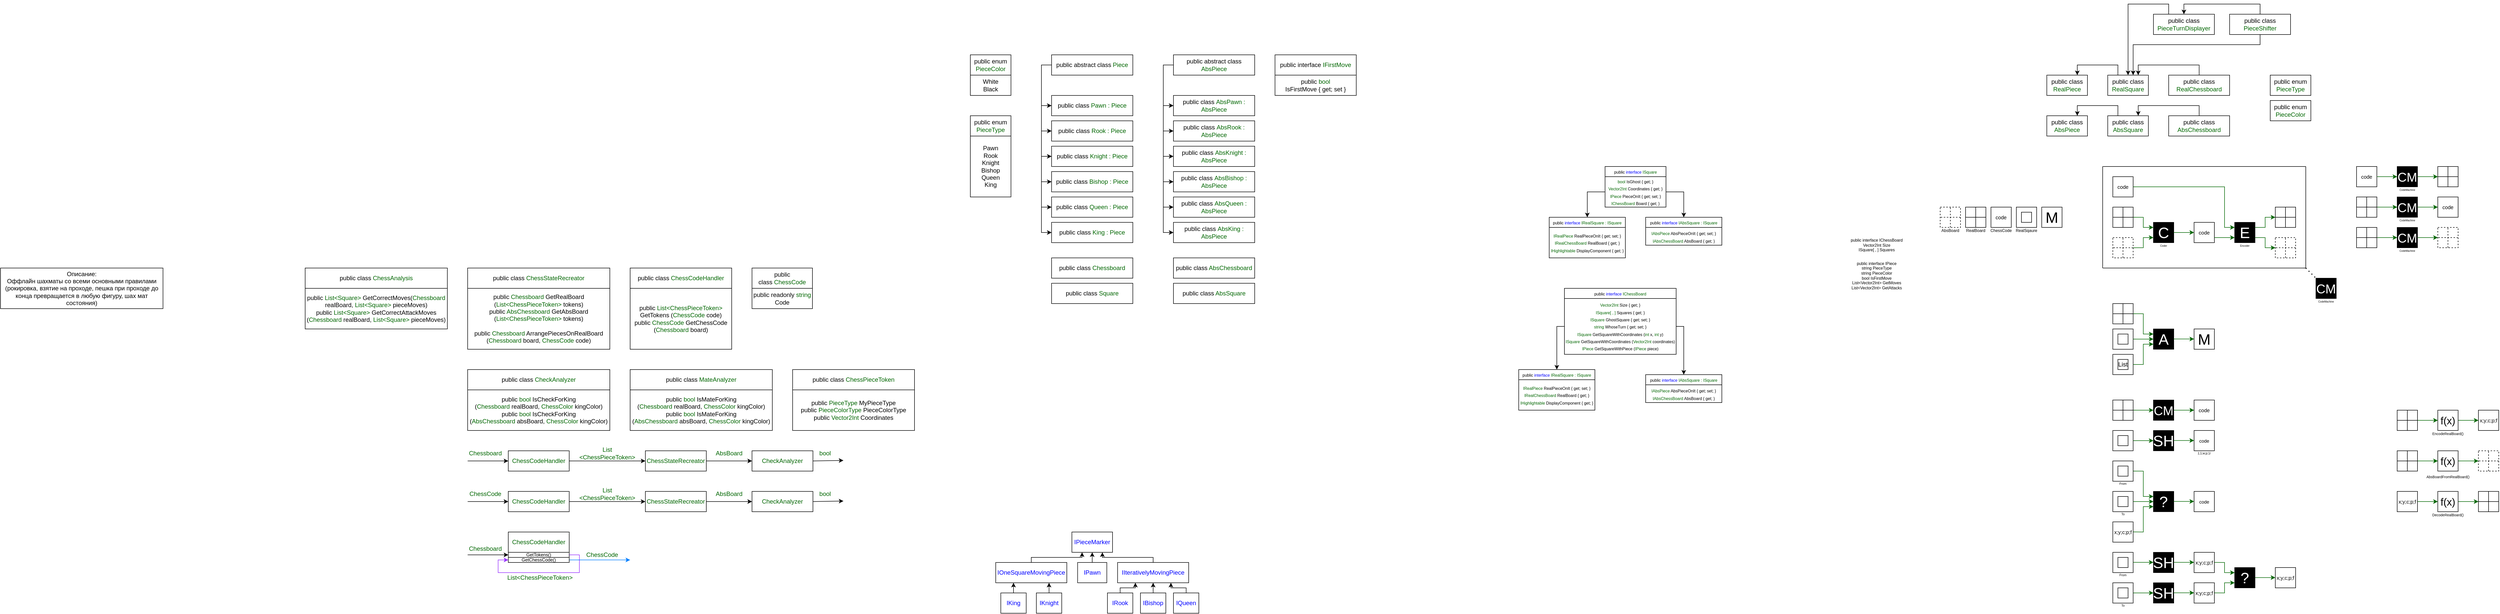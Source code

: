 <mxfile version="15.5.9" type="device"><diagram name="Page-1" id="42789a77-a242-8287-6e28-9cd8cfd52e62"><mxGraphModel dx="3274" dy="1054" grid="1" gridSize="10" guides="1" tooltips="1" connect="1" arrows="1" fold="1" page="0" pageScale="1" pageWidth="1100" pageHeight="850" background="none" math="0" shadow="0"><root><mxCell id="0"/><mxCell id="1" parent="0"/><mxCell id="kITRwJvMoC09eJjtB9Mg-1" value="public abstract class &lt;font color=&quot;#006600&quot;&gt;AbsPiece&lt;/font&gt;" style="rounded=0;whiteSpace=wrap;html=1;" parent="1" vertex="1"><mxGeometry x="-490" y="-300" width="160" height="40" as="geometry"/></mxCell><mxCell id="kITRwJvMoC09eJjtB9Mg-2" value="public class&amp;nbsp;&lt;font color=&quot;#006600&quot;&gt;AbsPawn : AbsPiece&lt;/font&gt;" style="rounded=0;whiteSpace=wrap;html=1;" parent="1" vertex="1"><mxGeometry x="-490" y="-220" width="160" height="40" as="geometry"/></mxCell><mxCell id="kITRwJvMoC09eJjtB9Mg-3" value="public class&amp;nbsp;&lt;font color=&quot;#006600&quot;&gt;AbsRook : AbsPiece&lt;/font&gt;" style="rounded=0;whiteSpace=wrap;html=1;" parent="1" vertex="1"><mxGeometry x="-490" y="-170" width="160" height="40" as="geometry"/></mxCell><mxCell id="kITRwJvMoC09eJjtB9Mg-4" value="public class&amp;nbsp;&lt;font color=&quot;#006600&quot;&gt;AbsKnight : AbsPiece&lt;/font&gt;" style="rounded=0;whiteSpace=wrap;html=1;" parent="1" vertex="1"><mxGeometry x="-490" y="-120" width="160" height="40" as="geometry"/></mxCell><mxCell id="kITRwJvMoC09eJjtB9Mg-6" value="public class&amp;nbsp;&lt;font color=&quot;#006600&quot;&gt;AbsBishop : AbsPiece&lt;/font&gt;" style="rounded=0;whiteSpace=wrap;html=1;" parent="1" vertex="1"><mxGeometry x="-490" y="-70" width="160" height="40" as="geometry"/></mxCell><mxCell id="kITRwJvMoC09eJjtB9Mg-7" value="public class&amp;nbsp;&lt;font color=&quot;#006600&quot;&gt;AbsQueen : AbsPiece&lt;/font&gt;" style="rounded=0;whiteSpace=wrap;html=1;" parent="1" vertex="1"><mxGeometry x="-490" y="-20" width="160" height="40" as="geometry"/></mxCell><mxCell id="kITRwJvMoC09eJjtB9Mg-8" value="public class&amp;nbsp;&lt;font color=&quot;#006600&quot;&gt;AbsKing : AbsPiece&lt;/font&gt;" style="rounded=0;whiteSpace=wrap;html=1;" parent="1" vertex="1"><mxGeometry x="-490" y="30" width="160" height="40" as="geometry"/></mxCell><mxCell id="kITRwJvMoC09eJjtB9Mg-9" value="" style="endArrow=classic;html=1;rounded=0;fontColor=#006600;entryX=0;entryY=0.5;entryDx=0;entryDy=0;exitX=0;exitY=0.5;exitDx=0;exitDy=0;" parent="1" source="kITRwJvMoC09eJjtB9Mg-1" target="kITRwJvMoC09eJjtB9Mg-2" edge="1"><mxGeometry width="50" height="50" relative="1" as="geometry"><mxPoint x="-460" y="-150" as="sourcePoint"/><mxPoint x="-410" y="-200" as="targetPoint"/><Array as="points"><mxPoint x="-510" y="-280"/><mxPoint x="-510" y="-200"/></Array></mxGeometry></mxCell><mxCell id="kITRwJvMoC09eJjtB9Mg-10" value="" style="endArrow=classic;html=1;rounded=0;fontColor=#006600;entryX=0;entryY=0.5;entryDx=0;entryDy=0;exitX=0;exitY=0.5;exitDx=0;exitDy=0;" parent="1" source="kITRwJvMoC09eJjtB9Mg-1" target="kITRwJvMoC09eJjtB9Mg-3" edge="1"><mxGeometry width="50" height="50" relative="1" as="geometry"><mxPoint x="-490" y="-90" as="sourcePoint"/><mxPoint x="-440" y="-140" as="targetPoint"/><Array as="points"><mxPoint x="-510" y="-280"/><mxPoint x="-510" y="-150"/></Array></mxGeometry></mxCell><mxCell id="kITRwJvMoC09eJjtB9Mg-11" value="" style="endArrow=classic;html=1;rounded=0;fontColor=#006600;entryX=0;entryY=0.5;entryDx=0;entryDy=0;exitX=0;exitY=0.5;exitDx=0;exitDy=0;" parent="1" source="kITRwJvMoC09eJjtB9Mg-1" target="kITRwJvMoC09eJjtB9Mg-4" edge="1"><mxGeometry width="50" height="50" relative="1" as="geometry"><mxPoint x="-480" y="-270" as="sourcePoint"/><mxPoint x="-480" y="-140" as="targetPoint"/><Array as="points"><mxPoint x="-510" y="-280"/><mxPoint x="-510" y="-100"/></Array></mxGeometry></mxCell><mxCell id="kITRwJvMoC09eJjtB9Mg-12" value="" style="endArrow=classic;html=1;rounded=0;fontColor=#006600;entryX=0;entryY=0.5;entryDx=0;entryDy=0;exitX=0;exitY=0.5;exitDx=0;exitDy=0;" parent="1" source="kITRwJvMoC09eJjtB9Mg-1" target="kITRwJvMoC09eJjtB9Mg-6" edge="1"><mxGeometry width="50" height="50" relative="1" as="geometry"><mxPoint x="-470" y="-260" as="sourcePoint"/><mxPoint x="-470" y="-130" as="targetPoint"/><Array as="points"><mxPoint x="-510" y="-280"/><mxPoint x="-510" y="-50"/></Array></mxGeometry></mxCell><mxCell id="kITRwJvMoC09eJjtB9Mg-13" value="" style="endArrow=classic;html=1;rounded=0;fontColor=#006600;entryX=0;entryY=0.5;entryDx=0;entryDy=0;exitX=0;exitY=0.5;exitDx=0;exitDy=0;" parent="1" source="kITRwJvMoC09eJjtB9Mg-1" target="kITRwJvMoC09eJjtB9Mg-7" edge="1"><mxGeometry width="50" height="50" relative="1" as="geometry"><mxPoint x="-510" y="-250" as="sourcePoint"/><mxPoint x="-510" y="-120" as="targetPoint"/><Array as="points"><mxPoint x="-510" y="-280"/><mxPoint x="-510"/></Array></mxGeometry></mxCell><mxCell id="kITRwJvMoC09eJjtB9Mg-14" value="" style="endArrow=classic;html=1;rounded=0;fontColor=#006600;entryX=0;entryY=0.5;entryDx=0;entryDy=0;exitX=0;exitY=0.5;exitDx=0;exitDy=0;" parent="1" source="kITRwJvMoC09eJjtB9Mg-1" target="kITRwJvMoC09eJjtB9Mg-8" edge="1"><mxGeometry width="50" height="50" relative="1" as="geometry"><mxPoint x="-450" y="-240" as="sourcePoint"/><mxPoint x="-450" y="-110" as="targetPoint"/><Array as="points"><mxPoint x="-510" y="-280"/><mxPoint x="-510" y="50"/></Array></mxGeometry></mxCell><mxCell id="kITRwJvMoC09eJjtB9Mg-15" value="public class &lt;font color=&quot;#006600&quot;&gt;AbsSquare&lt;/font&gt;" style="rounded=0;whiteSpace=wrap;html=1;" parent="1" vertex="1"><mxGeometry x="-490" y="150" width="160" height="40" as="geometry"/></mxCell><mxCell id="kITRwJvMoC09eJjtB9Mg-16" value="public class &lt;font color=&quot;#006600&quot;&gt;AbsChessboard&lt;/font&gt;" style="rounded=0;whiteSpace=wrap;html=1;" parent="1" vertex="1"><mxGeometry x="-490" y="100" width="160" height="40" as="geometry"/></mxCell><mxCell id="kITRwJvMoC09eJjtB9Mg-17" value="public abstract class &lt;font color=&quot;#006600&quot;&gt;Piece&lt;/font&gt;" style="rounded=0;whiteSpace=wrap;html=1;" parent="1" vertex="1"><mxGeometry x="-730" y="-300" width="160" height="40" as="geometry"/></mxCell><mxCell id="kITRwJvMoC09eJjtB9Mg-18" value="public class&amp;nbsp;&lt;font color=&quot;#006600&quot;&gt;Pawn : Piece&lt;/font&gt;" style="rounded=0;whiteSpace=wrap;html=1;" parent="1" vertex="1"><mxGeometry x="-730" y="-220" width="160" height="40" as="geometry"/></mxCell><mxCell id="kITRwJvMoC09eJjtB9Mg-19" value="public class&amp;nbsp;&lt;font color=&quot;#006600&quot;&gt;Rook : Piece&lt;/font&gt;" style="rounded=0;whiteSpace=wrap;html=1;" parent="1" vertex="1"><mxGeometry x="-730" y="-170" width="160" height="40" as="geometry"/></mxCell><mxCell id="kITRwJvMoC09eJjtB9Mg-20" value="public class&amp;nbsp;&lt;font color=&quot;#006600&quot;&gt;Knight : Piece&lt;/font&gt;" style="rounded=0;whiteSpace=wrap;html=1;" parent="1" vertex="1"><mxGeometry x="-730" y="-120" width="160" height="40" as="geometry"/></mxCell><mxCell id="kITRwJvMoC09eJjtB9Mg-21" value="public class&amp;nbsp;&lt;font color=&quot;#006600&quot;&gt;Bishop : Piece&lt;/font&gt;" style="rounded=0;whiteSpace=wrap;html=1;" parent="1" vertex="1"><mxGeometry x="-730" y="-70" width="160" height="40" as="geometry"/></mxCell><mxCell id="kITRwJvMoC09eJjtB9Mg-22" value="public class&amp;nbsp;&lt;font color=&quot;#006600&quot;&gt;Queen : Piece&lt;/font&gt;" style="rounded=0;whiteSpace=wrap;html=1;" parent="1" vertex="1"><mxGeometry x="-730" y="-20" width="160" height="40" as="geometry"/></mxCell><mxCell id="kITRwJvMoC09eJjtB9Mg-23" value="public class&amp;nbsp;&lt;font color=&quot;#006600&quot;&gt;King : Piece&lt;/font&gt;" style="rounded=0;whiteSpace=wrap;html=1;" parent="1" vertex="1"><mxGeometry x="-730" y="30" width="160" height="40" as="geometry"/></mxCell><mxCell id="kITRwJvMoC09eJjtB9Mg-24" value="" style="endArrow=classic;html=1;rounded=0;fontColor=#006600;entryX=0;entryY=0.5;entryDx=0;entryDy=0;exitX=0;exitY=0.5;exitDx=0;exitDy=0;" parent="1" source="kITRwJvMoC09eJjtB9Mg-17" target="kITRwJvMoC09eJjtB9Mg-18" edge="1"><mxGeometry width="50" height="50" relative="1" as="geometry"><mxPoint x="-700" y="-150" as="sourcePoint"/><mxPoint x="-650" y="-200" as="targetPoint"/><Array as="points"><mxPoint x="-750" y="-280"/><mxPoint x="-750" y="-200"/></Array></mxGeometry></mxCell><mxCell id="kITRwJvMoC09eJjtB9Mg-25" value="" style="endArrow=classic;html=1;rounded=0;fontColor=#006600;entryX=0;entryY=0.5;entryDx=0;entryDy=0;exitX=0;exitY=0.5;exitDx=0;exitDy=0;" parent="1" source="kITRwJvMoC09eJjtB9Mg-17" target="kITRwJvMoC09eJjtB9Mg-19" edge="1"><mxGeometry width="50" height="50" relative="1" as="geometry"><mxPoint x="-730" y="-90" as="sourcePoint"/><mxPoint x="-680" y="-140" as="targetPoint"/><Array as="points"><mxPoint x="-750" y="-280"/><mxPoint x="-750" y="-150"/></Array></mxGeometry></mxCell><mxCell id="kITRwJvMoC09eJjtB9Mg-26" value="" style="endArrow=classic;html=1;rounded=0;fontColor=#006600;entryX=0;entryY=0.5;entryDx=0;entryDy=0;exitX=0;exitY=0.5;exitDx=0;exitDy=0;" parent="1" source="kITRwJvMoC09eJjtB9Mg-17" target="kITRwJvMoC09eJjtB9Mg-20" edge="1"><mxGeometry width="50" height="50" relative="1" as="geometry"><mxPoint x="-720" y="-270" as="sourcePoint"/><mxPoint x="-720" y="-140" as="targetPoint"/><Array as="points"><mxPoint x="-750" y="-280"/><mxPoint x="-750" y="-100"/></Array></mxGeometry></mxCell><mxCell id="kITRwJvMoC09eJjtB9Mg-27" value="" style="endArrow=classic;html=1;rounded=0;fontColor=#006600;entryX=0;entryY=0.5;entryDx=0;entryDy=0;exitX=0;exitY=0.5;exitDx=0;exitDy=0;" parent="1" source="kITRwJvMoC09eJjtB9Mg-17" target="kITRwJvMoC09eJjtB9Mg-21" edge="1"><mxGeometry width="50" height="50" relative="1" as="geometry"><mxPoint x="-710" y="-260" as="sourcePoint"/><mxPoint x="-710" y="-130" as="targetPoint"/><Array as="points"><mxPoint x="-750" y="-280"/><mxPoint x="-750" y="-50"/></Array></mxGeometry></mxCell><mxCell id="kITRwJvMoC09eJjtB9Mg-28" value="" style="endArrow=classic;html=1;rounded=0;fontColor=#006600;entryX=0;entryY=0.5;entryDx=0;entryDy=0;exitX=0;exitY=0.5;exitDx=0;exitDy=0;" parent="1" source="kITRwJvMoC09eJjtB9Mg-17" target="kITRwJvMoC09eJjtB9Mg-22" edge="1"><mxGeometry width="50" height="50" relative="1" as="geometry"><mxPoint x="-750" y="-250" as="sourcePoint"/><mxPoint x="-750" y="-120" as="targetPoint"/><Array as="points"><mxPoint x="-750" y="-280"/><mxPoint x="-750"/></Array></mxGeometry></mxCell><mxCell id="kITRwJvMoC09eJjtB9Mg-29" value="" style="endArrow=classic;html=1;rounded=0;fontColor=#006600;entryX=0;entryY=0.5;entryDx=0;entryDy=0;exitX=0;exitY=0.5;exitDx=0;exitDy=0;" parent="1" source="kITRwJvMoC09eJjtB9Mg-17" target="kITRwJvMoC09eJjtB9Mg-23" edge="1"><mxGeometry width="50" height="50" relative="1" as="geometry"><mxPoint x="-690" y="-240" as="sourcePoint"/><mxPoint x="-690" y="-110" as="targetPoint"/><Array as="points"><mxPoint x="-750" y="-280"/><mxPoint x="-750" y="50"/></Array></mxGeometry></mxCell><mxCell id="kITRwJvMoC09eJjtB9Mg-30" value="public class &lt;font color=&quot;#006600&quot;&gt;Square&lt;/font&gt;" style="rounded=0;whiteSpace=wrap;html=1;" parent="1" vertex="1"><mxGeometry x="-730" y="150" width="160" height="40" as="geometry"/></mxCell><mxCell id="kITRwJvMoC09eJjtB9Mg-31" value="public class &lt;font color=&quot;#006600&quot;&gt;Chessboard&lt;/font&gt;" style="rounded=0;whiteSpace=wrap;html=1;" parent="1" vertex="1"><mxGeometry x="-730" y="100" width="160" height="40" as="geometry"/></mxCell><mxCell id="kITRwJvMoC09eJjtB9Mg-32" value="&lt;font color=&quot;#000000&quot;&gt;public enum&lt;/font&gt; PieceType" style="rounded=0;whiteSpace=wrap;html=1;fontColor=#006600;" parent="1" vertex="1"><mxGeometry x="-890" y="-180" width="80" height="40" as="geometry"/></mxCell><mxCell id="kITRwJvMoC09eJjtB9Mg-33" value="&lt;font color=&quot;#000000&quot;&gt;Pawn&lt;br&gt;Rook&lt;br&gt;Knight&lt;br&gt;Bishop&lt;br&gt;Queen&lt;br&gt;King&lt;br&gt;&lt;/font&gt;" style="rounded=0;whiteSpace=wrap;html=1;fontColor=#006600;" parent="1" vertex="1"><mxGeometry x="-890" y="-140" width="80" height="120" as="geometry"/></mxCell><mxCell id="kITRwJvMoC09eJjtB9Mg-34" value="&lt;font color=&quot;#000000&quot;&gt;public enum&lt;/font&gt; PieceColor" style="rounded=0;whiteSpace=wrap;html=1;fontColor=#006600;" parent="1" vertex="1"><mxGeometry x="-890" y="-300" width="80" height="40" as="geometry"/></mxCell><mxCell id="kITRwJvMoC09eJjtB9Mg-35" value="&lt;font color=&quot;#000000&quot;&gt;White&lt;br&gt;Black&lt;br&gt;&lt;/font&gt;" style="rounded=0;whiteSpace=wrap;html=1;fontColor=#006600;" parent="1" vertex="1"><mxGeometry x="-890" y="-260" width="80" height="40" as="geometry"/></mxCell><mxCell id="kITRwJvMoC09eJjtB9Mg-41" value="&lt;font color=&quot;#000000&quot;&gt;public class&lt;/font&gt; ChessPieceToken" style="rounded=0;whiteSpace=wrap;html=1;fontColor=#006600;" parent="1" vertex="1"><mxGeometry x="-1240" y="320" width="240" height="40" as="geometry"/></mxCell><mxCell id="kITRwJvMoC09eJjtB9Mg-42" value="&lt;font color=&quot;#000000&quot;&gt;public &lt;/font&gt;PieceType &lt;font color=&quot;#000000&quot;&gt;MyPieceType&lt;br&gt;public&amp;nbsp;&lt;/font&gt;PieceColorType &lt;font color=&quot;#000000&quot;&gt;PieceColorType&lt;br&gt;public &lt;/font&gt;Vector2Int &lt;font color=&quot;#000000&quot;&gt;Coordinates&lt;br&gt;&lt;/font&gt;" style="rounded=0;whiteSpace=wrap;html=1;fontColor=#006600;" parent="1" vertex="1"><mxGeometry x="-1240" y="360" width="240" height="80" as="geometry"/></mxCell><mxCell id="p37Qnnn1EawE8C3097Xb-1" value="&lt;font color=&quot;#000000&quot;&gt;public class&lt;/font&gt; ChessStateRecreator" style="rounded=1;whiteSpace=wrap;html=1;fontColor=#006600;arcSize=0;" parent="1" vertex="1"><mxGeometry x="-1880" y="120" width="280" height="40" as="geometry"/></mxCell><mxCell id="p37Qnnn1EawE8C3097Xb-2" value="&lt;font color=&quot;#000000&quot;&gt;public class&lt;/font&gt;&amp;nbsp;ChessCodeHandler" style="rounded=1;whiteSpace=wrap;html=1;fontColor=#006600;arcSize=0;" parent="1" vertex="1"><mxGeometry x="-1560" y="120" width="200" height="40" as="geometry"/></mxCell><mxCell id="p37Qnnn1EawE8C3097Xb-3" value="&lt;font color=&quot;#000000&quot;&gt;public &lt;/font&gt;List&amp;lt;ChessPieceToken&amp;gt;&lt;font color=&quot;#000000&quot;&gt; GetTokens (&lt;/font&gt;ChessCode &lt;font color=&quot;#000000&quot;&gt;code)&lt;br&gt;&lt;/font&gt;&lt;font color=&quot;#000000&quot;&gt;public&amp;nbsp;&lt;/font&gt;ChessCode&amp;nbsp;&lt;font color=&quot;#000000&quot;&gt;GetChessCode (&lt;/font&gt;Chessboard&amp;nbsp;&lt;font color=&quot;#000000&quot;&gt;board)&lt;/font&gt;&lt;font color=&quot;#000000&quot;&gt;&lt;br&gt;&lt;/font&gt;" style="rounded=1;whiteSpace=wrap;html=1;fontColor=#006600;arcSize=0;" parent="1" vertex="1"><mxGeometry x="-1560" y="160" width="200" height="120" as="geometry"/></mxCell><mxCell id="p37Qnnn1EawE8C3097Xb-4" value="&lt;font color=&quot;#000000&quot;&gt;public class&lt;/font&gt;&amp;nbsp;ChessCode" style="rounded=1;whiteSpace=wrap;html=1;fontColor=#006600;arcSize=0;" parent="1" vertex="1"><mxGeometry x="-1320" y="120" width="119" height="40" as="geometry"/></mxCell><mxCell id="p37Qnnn1EawE8C3097Xb-5" value="&lt;font color=&quot;#000000&quot;&gt;public readonly &lt;/font&gt;string &lt;font color=&quot;#000000&quot;&gt;Code&lt;/font&gt;" style="rounded=1;whiteSpace=wrap;html=1;fontColor=#006600;arcSize=0;" parent="1" vertex="1"><mxGeometry x="-1320" y="160" width="119" height="40" as="geometry"/></mxCell><mxCell id="p37Qnnn1EawE8C3097Xb-6" value="&lt;font color=&quot;#000000&quot;&gt;public class&lt;/font&gt;&amp;nbsp;CheckAnalyzer" style="rounded=1;whiteSpace=wrap;html=1;fontColor=#006600;arcSize=0;" parent="1" vertex="1"><mxGeometry x="-1880" y="320" width="280" height="40" as="geometry"/></mxCell><mxCell id="p37Qnnn1EawE8C3097Xb-7" value="&lt;font color=&quot;#000000&quot;&gt;public &lt;/font&gt;Chessboard &lt;font color=&quot;#000000&quot;&gt;GetRealBoard (&lt;/font&gt;List&amp;lt;ChessPieceToken&amp;gt;&lt;font color=&quot;#000000&quot;&gt; tokens)&lt;br&gt;&lt;/font&gt;&lt;font color=&quot;#000000&quot;&gt;public &lt;/font&gt;AbsChessboard&amp;nbsp;&lt;font color=&quot;#000000&quot;&gt;GetAbsBoard (&lt;/font&gt;List&amp;lt;ChessPieceToken&amp;gt;&lt;font color=&quot;#000000&quot;&gt;&amp;nbsp;tokens)&lt;br&gt;&lt;br&gt;&lt;/font&gt;&lt;font color=&quot;#000000&quot;&gt;public &lt;/font&gt;Chessboard &lt;font color=&quot;#000000&quot;&gt;ArrangePiecesOnRealBoard (&lt;/font&gt;Chessboard &lt;font color=&quot;#000000&quot;&gt;board, &lt;/font&gt;ChessCode &lt;font color=&quot;#000000&quot;&gt;code)&lt;br&gt;&lt;/font&gt;" style="rounded=1;whiteSpace=wrap;html=1;fontColor=#006600;arcSize=0;" parent="1" vertex="1"><mxGeometry x="-1880" y="160" width="280" height="120" as="geometry"/></mxCell><mxCell id="p37Qnnn1EawE8C3097Xb-8" value="&lt;font color=&quot;#000000&quot;&gt;public class&lt;/font&gt; ChessAnalysis" style="rounded=1;whiteSpace=wrap;html=1;fontColor=#006600;arcSize=0;" parent="1" vertex="1"><mxGeometry x="-2200" y="120" width="280" height="40" as="geometry"/></mxCell><mxCell id="p37Qnnn1EawE8C3097Xb-9" value="&lt;font color=&quot;#000000&quot;&gt;public &lt;/font&gt;bool &lt;font color=&quot;#000000&quot;&gt;IsCheckForKing &lt;br&gt;(&lt;/font&gt;Chessboard &lt;font color=&quot;#000000&quot;&gt;realBoard, &lt;/font&gt;ChessColor &lt;font color=&quot;#000000&quot;&gt;kingColor)&lt;br&gt;&lt;/font&gt;&lt;font color=&quot;#000000&quot;&gt;public&amp;nbsp;&lt;/font&gt;bool&amp;nbsp;&lt;font color=&quot;#000000&quot;&gt;IsCheckForKing (&lt;/font&gt;AbsChessboard&amp;nbsp;&lt;font color=&quot;#000000&quot;&gt;absBoard,&amp;nbsp;&lt;/font&gt;ChessColor&amp;nbsp;&lt;font color=&quot;#000000&quot;&gt;kingColor)&lt;/font&gt;&lt;font color=&quot;#000000&quot;&gt;&lt;br&gt;&lt;/font&gt;" style="rounded=1;whiteSpace=wrap;html=1;fontColor=#006600;arcSize=0;" parent="1" vertex="1"><mxGeometry x="-1880" y="360" width="280" height="80" as="geometry"/></mxCell><mxCell id="p37Qnnn1EawE8C3097Xb-10" value="" style="endArrow=classic;html=1;rounded=0;fontColor=#006600;" parent="1" target="p37Qnnn1EawE8C3097Xb-11" edge="1"><mxGeometry width="50" height="50" relative="1" as="geometry"><mxPoint x="-1880" y="500" as="sourcePoint"/><mxPoint x="-1750" y="440" as="targetPoint"/></mxGeometry></mxCell><mxCell id="p37Qnnn1EawE8C3097Xb-11" value="&lt;span&gt;ChessCodeHandler&lt;/span&gt;" style="rounded=0;whiteSpace=wrap;html=1;fontColor=#006600;" parent="1" vertex="1"><mxGeometry x="-1800" y="480" width="120" height="40" as="geometry"/></mxCell><mxCell id="p37Qnnn1EawE8C3097Xb-12" value="Chessboard" style="text;html=1;strokeColor=none;fillColor=none;align=center;verticalAlign=middle;whiteSpace=wrap;rounded=0;fontColor=#006600;" parent="1" vertex="1"><mxGeometry x="-1880" y="470" width="70" height="30" as="geometry"/></mxCell><mxCell id="p37Qnnn1EawE8C3097Xb-13" value="" style="endArrow=classic;html=1;rounded=0;fontColor=#006600;exitX=1;exitY=0.5;exitDx=0;exitDy=0;entryX=0;entryY=0.5;entryDx=0;entryDy=0;" parent="1" source="p37Qnnn1EawE8C3097Xb-11" target="p37Qnnn1EawE8C3097Xb-15" edge="1"><mxGeometry width="50" height="50" relative="1" as="geometry"><mxPoint x="-1670" y="500.0" as="sourcePoint"/><mxPoint x="-1530" y="500" as="targetPoint"/></mxGeometry></mxCell><mxCell id="p37Qnnn1EawE8C3097Xb-14" value="List&lt;br&gt;&amp;lt;ChessPieceToken&amp;gt;" style="text;html=1;strokeColor=none;fillColor=none;align=center;verticalAlign=middle;whiteSpace=wrap;rounded=0;fontColor=#006600;" parent="1" vertex="1"><mxGeometry x="-1670" y="470" width="130" height="30" as="geometry"/></mxCell><mxCell id="p37Qnnn1EawE8C3097Xb-15" value="ChessStateRecreator" style="rounded=0;whiteSpace=wrap;html=1;fontColor=#006600;" parent="1" vertex="1"><mxGeometry x="-1530" y="480" width="120" height="40" as="geometry"/></mxCell><mxCell id="p37Qnnn1EawE8C3097Xb-16" value="" style="endArrow=classic;html=1;rounded=0;fontColor=#006600;exitX=1;exitY=0.5;exitDx=0;exitDy=0;entryX=0;entryY=0.5;entryDx=0;entryDy=0;" parent="1" source="p37Qnnn1EawE8C3097Xb-15" target="p37Qnnn1EawE8C3097Xb-18" edge="1"><mxGeometry width="50" height="50" relative="1" as="geometry"><mxPoint x="-1400" y="500" as="sourcePoint"/><mxPoint x="-1340" y="520" as="targetPoint"/></mxGeometry></mxCell><mxCell id="p37Qnnn1EawE8C3097Xb-17" value="AbsBoard" style="text;html=1;strokeColor=none;fillColor=none;align=center;verticalAlign=middle;whiteSpace=wrap;rounded=0;fontColor=#006600;" parent="1" vertex="1"><mxGeometry x="-1400" y="470" width="70" height="30" as="geometry"/></mxCell><mxCell id="p37Qnnn1EawE8C3097Xb-18" value="CheckAnalyzer" style="rounded=0;whiteSpace=wrap;html=1;fontColor=#006600;" parent="1" vertex="1"><mxGeometry x="-1320" y="480" width="120" height="40" as="geometry"/></mxCell><mxCell id="p37Qnnn1EawE8C3097Xb-19" value="" style="endArrow=classic;html=1;rounded=0;fontColor=#006600;exitX=1;exitY=0.5;exitDx=0;exitDy=0;" parent="1" source="p37Qnnn1EawE8C3097Xb-18" edge="1"><mxGeometry width="50" height="50" relative="1" as="geometry"><mxPoint x="-1180" y="499.17" as="sourcePoint"/><mxPoint x="-1140" y="499" as="targetPoint"/></mxGeometry></mxCell><mxCell id="p37Qnnn1EawE8C3097Xb-20" value="bool" style="text;html=1;strokeColor=none;fillColor=none;align=center;verticalAlign=middle;whiteSpace=wrap;rounded=0;fontColor=#006600;" parent="1" vertex="1"><mxGeometry x="-1191" y="470" width="30" height="30" as="geometry"/></mxCell><mxCell id="p37Qnnn1EawE8C3097Xb-21" value="" style="endArrow=classic;html=1;rounded=0;fontColor=#006600;entryX=0;entryY=0.5;entryDx=0;entryDy=0;" parent="1" target="p37Qnnn1EawE8C3097Xb-24" edge="1"><mxGeometry width="50" height="50" relative="1" as="geometry"><mxPoint x="-1880" y="685" as="sourcePoint"/><mxPoint x="-1820" y="674.83" as="targetPoint"/></mxGeometry></mxCell><mxCell id="p37Qnnn1EawE8C3097Xb-22" value="&lt;span&gt;ChessCodeHandler&lt;/span&gt;" style="rounded=0;whiteSpace=wrap;html=1;fontColor=#006600;" parent="1" vertex="1"><mxGeometry x="-1800" y="640" width="120" height="40" as="geometry"/></mxCell><mxCell id="p37Qnnn1EawE8C3097Xb-23" value="Chessboard" style="text;html=1;strokeColor=none;fillColor=none;align=center;verticalAlign=middle;whiteSpace=wrap;rounded=0;fontColor=#006600;strokeWidth=1;" parent="1" vertex="1"><mxGeometry x="-1880" y="665" width="70" height="15" as="geometry"/></mxCell><mxCell id="p37Qnnn1EawE8C3097Xb-24" value="&lt;div style=&quot;line-height: 0.5 ; font-size: 9px&quot;&gt;&lt;font style=&quot;color: rgb(0 , 0 , 0) ; font-size: 9px&quot;&gt;GetTokens()&lt;/font&gt;&lt;/div&gt;" style="rounded=0;whiteSpace=wrap;html=1;fontColor=#006600;align=center;" parent="1" vertex="1"><mxGeometry x="-1800" y="680" width="120" height="10" as="geometry"/></mxCell><mxCell id="p37Qnnn1EawE8C3097Xb-26" value="" style="endArrow=classic;html=1;rounded=0;fontColor=#006600;exitX=1;exitY=0.5;exitDx=0;exitDy=0;entryX=0;entryY=0.5;entryDx=0;entryDy=0;strokeColor=#9933FF;" parent="1" source="p37Qnnn1EawE8C3097Xb-24" target="p37Qnnn1EawE8C3097Xb-32" edge="1"><mxGeometry width="50" height="50" relative="1" as="geometry"><mxPoint x="-1660" y="685" as="sourcePoint"/><mxPoint x="-1800" y="695" as="targetPoint"/><Array as="points"><mxPoint x="-1660" y="685"/><mxPoint x="-1660" y="720"/><mxPoint x="-1820" y="720"/><mxPoint x="-1820" y="695"/></Array></mxGeometry></mxCell><mxCell id="p37Qnnn1EawE8C3097Xb-27" value="List&amp;lt;ChessPieceToken&amp;gt;" style="text;html=1;strokeColor=none;fillColor=none;align=center;verticalAlign=middle;whiteSpace=wrap;rounded=0;fontColor=#006600;strokeWidth=1;" parent="1" vertex="1"><mxGeometry x="-1805" y="720" width="135" height="20" as="geometry"/></mxCell><mxCell id="p37Qnnn1EawE8C3097Xb-30" value="ChessCode" style="text;html=1;strokeColor=none;fillColor=none;align=center;verticalAlign=middle;whiteSpace=wrap;rounded=0;fontColor=#006600;strokeWidth=1;" parent="1" vertex="1"><mxGeometry x="-1650" y="677.5" width="70" height="15" as="geometry"/></mxCell><mxCell id="p37Qnnn1EawE8C3097Xb-31" value="" style="endArrow=classic;html=1;rounded=0;fontColor=#006600;exitX=1;exitY=0.5;exitDx=0;exitDy=0;strokeColor=#007FFF;" parent="1" source="p37Qnnn1EawE8C3097Xb-32" edge="1"><mxGeometry width="50" height="50" relative="1" as="geometry"><mxPoint x="-1680" y="695" as="sourcePoint"/><mxPoint x="-1560" y="695" as="targetPoint"/></mxGeometry></mxCell><mxCell id="p37Qnnn1EawE8C3097Xb-32" value="&lt;div style=&quot;line-height: 0.5 ; font-size: 9px&quot;&gt;&lt;font style=&quot;color: rgb(0 , 0 , 0) ; font-size: 9px&quot;&gt;GetChessCode()&lt;/font&gt;&lt;/div&gt;" style="rounded=0;whiteSpace=wrap;html=1;fontColor=#006600;align=center;" parent="1" vertex="1"><mxGeometry x="-1800" y="690" width="120" height="10" as="geometry"/></mxCell><mxCell id="p37Qnnn1EawE8C3097Xb-33" value="" style="endArrow=classic;html=1;rounded=0;fontColor=#006600;" parent="1" target="p37Qnnn1EawE8C3097Xb-34" edge="1"><mxGeometry width="50" height="50" relative="1" as="geometry"><mxPoint x="-1880" y="580" as="sourcePoint"/><mxPoint x="-1750" y="520" as="targetPoint"/></mxGeometry></mxCell><mxCell id="p37Qnnn1EawE8C3097Xb-34" value="&lt;span&gt;ChessCodeHandler&lt;/span&gt;" style="rounded=0;whiteSpace=wrap;html=1;fontColor=#006600;" parent="1" vertex="1"><mxGeometry x="-1800" y="560" width="120" height="40" as="geometry"/></mxCell><mxCell id="p37Qnnn1EawE8C3097Xb-35" value="ChessCode" style="text;html=1;strokeColor=none;fillColor=none;align=center;verticalAlign=middle;whiteSpace=wrap;rounded=0;fontColor=#006600;" parent="1" vertex="1"><mxGeometry x="-1880" y="550" width="70" height="30" as="geometry"/></mxCell><mxCell id="p37Qnnn1EawE8C3097Xb-36" value="" style="endArrow=classic;html=1;rounded=0;fontColor=#006600;exitX=1;exitY=0.5;exitDx=0;exitDy=0;entryX=0;entryY=0.5;entryDx=0;entryDy=0;" parent="1" source="p37Qnnn1EawE8C3097Xb-34" target="p37Qnnn1EawE8C3097Xb-38" edge="1"><mxGeometry width="50" height="50" relative="1" as="geometry"><mxPoint x="-1670" y="580.0" as="sourcePoint"/><mxPoint x="-1530" y="580" as="targetPoint"/></mxGeometry></mxCell><mxCell id="p37Qnnn1EawE8C3097Xb-37" value="List&lt;br&gt;&amp;lt;ChessPieceToken&amp;gt;" style="text;html=1;strokeColor=none;fillColor=none;align=center;verticalAlign=middle;whiteSpace=wrap;rounded=0;fontColor=#006600;" parent="1" vertex="1"><mxGeometry x="-1670" y="550" width="130" height="30" as="geometry"/></mxCell><mxCell id="p37Qnnn1EawE8C3097Xb-38" value="ChessStateRecreator" style="rounded=0;whiteSpace=wrap;html=1;fontColor=#006600;" parent="1" vertex="1"><mxGeometry x="-1530" y="560" width="120" height="40" as="geometry"/></mxCell><mxCell id="p37Qnnn1EawE8C3097Xb-39" value="" style="endArrow=classic;html=1;rounded=0;fontColor=#006600;exitX=1;exitY=0.5;exitDx=0;exitDy=0;entryX=0;entryY=0.5;entryDx=0;entryDy=0;" parent="1" source="p37Qnnn1EawE8C3097Xb-38" target="p37Qnnn1EawE8C3097Xb-41" edge="1"><mxGeometry width="50" height="50" relative="1" as="geometry"><mxPoint x="-1400" y="580" as="sourcePoint"/><mxPoint x="-1340" y="600" as="targetPoint"/></mxGeometry></mxCell><mxCell id="p37Qnnn1EawE8C3097Xb-40" value="AbsBoard" style="text;html=1;strokeColor=none;fillColor=none;align=center;verticalAlign=middle;whiteSpace=wrap;rounded=0;fontColor=#006600;" parent="1" vertex="1"><mxGeometry x="-1400" y="550" width="70" height="30" as="geometry"/></mxCell><mxCell id="p37Qnnn1EawE8C3097Xb-41" value="CheckAnalyzer" style="rounded=0;whiteSpace=wrap;html=1;fontColor=#006600;" parent="1" vertex="1"><mxGeometry x="-1320" y="560" width="120" height="40" as="geometry"/></mxCell><mxCell id="p37Qnnn1EawE8C3097Xb-42" value="" style="endArrow=classic;html=1;rounded=0;fontColor=#006600;exitX=1;exitY=0.5;exitDx=0;exitDy=0;" parent="1" source="p37Qnnn1EawE8C3097Xb-41" edge="1"><mxGeometry width="50" height="50" relative="1" as="geometry"><mxPoint x="-1180" y="579.17" as="sourcePoint"/><mxPoint x="-1140" y="579" as="targetPoint"/></mxGeometry></mxCell><mxCell id="p37Qnnn1EawE8C3097Xb-43" value="bool" style="text;html=1;strokeColor=none;fillColor=none;align=center;verticalAlign=middle;whiteSpace=wrap;rounded=0;fontColor=#006600;" parent="1" vertex="1"><mxGeometry x="-1191" y="550" width="30" height="30" as="geometry"/></mxCell><mxCell id="p37Qnnn1EawE8C3097Xb-46" value="&lt;font color=&quot;#000000&quot;&gt;public &lt;/font&gt;List&amp;lt;Square&amp;gt;&lt;font color=&quot;#000000&quot;&gt; GetCorrectMoves(&lt;/font&gt;Chessboard &lt;font color=&quot;#000000&quot;&gt;realBoard, &lt;/font&gt;List&amp;lt;Square&amp;gt;&lt;font color=&quot;#000000&quot;&gt; pieceMoves)&lt;br&gt;&lt;/font&gt;&lt;font color=&quot;#000000&quot;&gt;public&amp;nbsp;&lt;/font&gt;List&amp;lt;Square&amp;gt;&lt;font color=&quot;#000000&quot;&gt;&amp;nbsp;GetCorrectAttackMoves (&lt;/font&gt;Chessboard&amp;nbsp;&lt;font color=&quot;#000000&quot;&gt;realBoard,&amp;nbsp;&lt;/font&gt;List&amp;lt;Square&amp;gt;&lt;font color=&quot;#000000&quot;&gt;&amp;nbsp;pieceMoves)&lt;/font&gt;&lt;font color=&quot;#000000&quot;&gt;&lt;br&gt;&lt;/font&gt;" style="rounded=1;whiteSpace=wrap;html=1;fontColor=#006600;arcSize=0;" parent="1" vertex="1"><mxGeometry x="-2200" y="160" width="280" height="80" as="geometry"/></mxCell><mxCell id="p37Qnnn1EawE8C3097Xb-47" value="&lt;font color=&quot;#000000&quot;&gt;public class&lt;/font&gt;&amp;nbsp;MateAnalyzer" style="rounded=1;whiteSpace=wrap;html=1;fontColor=#006600;arcSize=0;" parent="1" vertex="1"><mxGeometry x="-1560" y="320" width="280" height="40" as="geometry"/></mxCell><mxCell id="p37Qnnn1EawE8C3097Xb-48" value="&lt;font color=&quot;#000000&quot;&gt;public &lt;/font&gt;bool &lt;font color=&quot;#000000&quot;&gt;IsMateForKing &lt;br&gt;(&lt;/font&gt;Chessboard &lt;font color=&quot;#000000&quot;&gt;realBoard, &lt;/font&gt;ChessColor &lt;font color=&quot;#000000&quot;&gt;kingColor)&lt;br&gt;&lt;/font&gt;&lt;font color=&quot;#000000&quot;&gt;public&amp;nbsp;&lt;/font&gt;bool&amp;nbsp;&lt;font color=&quot;#000000&quot;&gt;IsMateForKing (&lt;/font&gt;AbsChessboard&amp;nbsp;&lt;font color=&quot;#000000&quot;&gt;absBoard,&amp;nbsp;&lt;/font&gt;ChessColor&amp;nbsp;&lt;font color=&quot;#000000&quot;&gt;kingColor)&lt;/font&gt;&lt;font color=&quot;#000000&quot;&gt;&lt;br&gt;&lt;/font&gt;" style="rounded=1;whiteSpace=wrap;html=1;fontColor=#006600;arcSize=0;" parent="1" vertex="1"><mxGeometry x="-1560" y="360" width="280" height="80" as="geometry"/></mxCell><mxCell id="p37Qnnn1EawE8C3097Xb-53" value="&lt;font color=&quot;#000000&quot;&gt;public interface &lt;/font&gt;IFirstMove" style="rounded=1;whiteSpace=wrap;html=1;fontColor=#006600;arcSize=0;" parent="1" vertex="1"><mxGeometry x="-290" y="-300" width="160" height="40" as="geometry"/></mxCell><mxCell id="p37Qnnn1EawE8C3097Xb-54" value="&lt;font color=&quot;#000000&quot;&gt;public &lt;/font&gt;bool &lt;br&gt;&lt;font color=&quot;#000000&quot;&gt;IsFirstMove { get; set }&lt;/font&gt;" style="rounded=1;whiteSpace=wrap;html=1;fontColor=#006600;arcSize=0;" parent="1" vertex="1"><mxGeometry x="-290" y="-260" width="160" height="40" as="geometry"/></mxCell><mxCell id="8RCZzrOS--yI6aAzvDrC-1" value="&lt;div&gt;&lt;span&gt;Описание:&lt;/span&gt;&lt;/div&gt;&lt;div&gt;&lt;span&gt;Оффлайн шахматы со всеми основными правилами (рокировка, взятие на проходе, пешка при проходе до конца превращается в любую фигуру, шах мат состояния)&lt;/span&gt;&lt;/div&gt;" style="rounded=0;whiteSpace=wrap;html=1;" parent="1" vertex="1"><mxGeometry x="-2800" y="120" width="320" height="80" as="geometry"/></mxCell><mxCell id="8RCZzrOS--yI6aAzvDrC-11" value="public class &lt;font color=&quot;#006600&quot;&gt;RealSquare&lt;/font&gt;" style="rounded=0;whiteSpace=wrap;html=1;align=center;" parent="1" vertex="1"><mxGeometry x="1350" y="-260" width="80" height="40" as="geometry"/></mxCell><mxCell id="8RCZzrOS--yI6aAzvDrC-14" style="edgeStyle=orthogonalEdgeStyle;rounded=0;orthogonalLoop=1;jettySize=auto;html=1;entryX=0.75;entryY=0;entryDx=0;entryDy=0;fontColor=#006600;exitX=0.5;exitY=0;exitDx=0;exitDy=0;" parent="1" source="8RCZzrOS--yI6aAzvDrC-12" target="8RCZzrOS--yI6aAzvDrC-11" edge="1"><mxGeometry relative="1" as="geometry"/></mxCell><mxCell id="8RCZzrOS--yI6aAzvDrC-12" value="public class &lt;font color=&quot;#006600&quot;&gt;RealChessboard&lt;/font&gt;" style="rounded=0;whiteSpace=wrap;html=1;align=center;" parent="1" vertex="1"><mxGeometry x="1470" y="-260" width="120" height="40" as="geometry"/></mxCell><mxCell id="HeBuAEO7V6g9a9G-1HeR-1" value="public class &lt;font color=&quot;#006600&quot;&gt;RealPiece&lt;/font&gt;" style="rounded=0;whiteSpace=wrap;html=1;" parent="1" vertex="1"><mxGeometry x="1230" y="-260" width="80" height="40" as="geometry"/></mxCell><mxCell id="HeBuAEO7V6g9a9G-1HeR-2" style="edgeStyle=orthogonalEdgeStyle;rounded=0;orthogonalLoop=1;jettySize=auto;html=1;entryX=0.75;entryY=0;entryDx=0;entryDy=0;fontColor=#006600;exitX=0.25;exitY=0;exitDx=0;exitDy=0;" parent="1" source="8RCZzrOS--yI6aAzvDrC-11" target="HeBuAEO7V6g9a9G-1HeR-1" edge="1"><mxGeometry relative="1" as="geometry"><mxPoint x="1320" y="-320" as="sourcePoint"/><mxPoint x="1200" y="-320" as="targetPoint"/></mxGeometry></mxCell><mxCell id="vWGw6FGpsGprSloPRFf9-2" value="public class &lt;font color=&quot;#006600&quot;&gt;AbsPiece&lt;/font&gt;" style="rounded=0;whiteSpace=wrap;html=1;" parent="1" vertex="1"><mxGeometry x="1230" y="-180" width="80" height="40" as="geometry"/></mxCell><mxCell id="vWGw6FGpsGprSloPRFf9-6" style="edgeStyle=orthogonalEdgeStyle;rounded=0;orthogonalLoop=1;jettySize=auto;html=1;entryX=0.75;entryY=0;entryDx=0;entryDy=0;" parent="1" source="vWGw6FGpsGprSloPRFf9-3" target="vWGw6FGpsGprSloPRFf9-2" edge="1"><mxGeometry relative="1" as="geometry"><Array as="points"><mxPoint x="1370" y="-200"/><mxPoint x="1290" y="-200"/></Array></mxGeometry></mxCell><mxCell id="vWGw6FGpsGprSloPRFf9-3" value="public class &lt;font color=&quot;#006600&quot;&gt;AbsSquare&lt;/font&gt;" style="rounded=0;whiteSpace=wrap;html=1;align=center;" parent="1" vertex="1"><mxGeometry x="1350" y="-180" width="80" height="40" as="geometry"/></mxCell><mxCell id="vWGw6FGpsGprSloPRFf9-5" style="edgeStyle=orthogonalEdgeStyle;rounded=0;orthogonalLoop=1;jettySize=auto;html=1;entryX=0.75;entryY=0;entryDx=0;entryDy=0;" parent="1" source="vWGw6FGpsGprSloPRFf9-4" target="vWGw6FGpsGprSloPRFf9-3" edge="1"><mxGeometry relative="1" as="geometry"><Array as="points"><mxPoint x="1530" y="-200"/><mxPoint x="1410" y="-200"/></Array></mxGeometry></mxCell><mxCell id="vWGw6FGpsGprSloPRFf9-4" value="public class &lt;font color=&quot;#006600&quot;&gt;AbsChessboard&lt;/font&gt;" style="rounded=0;whiteSpace=wrap;html=1;align=center;" parent="1" vertex="1"><mxGeometry x="1470" y="-180" width="120" height="40" as="geometry"/></mxCell><mxCell id="vWGw6FGpsGprSloPRFf9-7" value="public enum&lt;br&gt;&lt;font color=&quot;#006600&quot;&gt;PieceColor&lt;/font&gt;" style="rounded=0;whiteSpace=wrap;html=1;align=center;" parent="1" vertex="1"><mxGeometry x="1670" y="-210" width="80" height="40" as="geometry"/></mxCell><mxCell id="vWGw6FGpsGprSloPRFf9-8" value="public enum&lt;br&gt;&lt;font color=&quot;#006600&quot;&gt;PieceType&lt;/font&gt;" style="rounded=0;whiteSpace=wrap;html=1;align=center;" parent="1" vertex="1"><mxGeometry x="1670" y="-260" width="80" height="40" as="geometry"/></mxCell><mxCell id="vWGw6FGpsGprSloPRFf9-12" style="edgeStyle=orthogonalEdgeStyle;rounded=0;orthogonalLoop=1;jettySize=auto;html=1;entryX=0.5;entryY=0;entryDx=0;entryDy=0;fontColor=#006600;exitX=0.25;exitY=0;exitDx=0;exitDy=0;" parent="1" source="vWGw6FGpsGprSloPRFf9-9" target="8RCZzrOS--yI6aAzvDrC-11" edge="1"><mxGeometry relative="1" as="geometry"><Array as="points"><mxPoint x="1470" y="-400"/><mxPoint x="1390" y="-400"/></Array></mxGeometry></mxCell><mxCell id="vWGw6FGpsGprSloPRFf9-9" value="public class &lt;font color=&quot;#006600&quot;&gt;PieceTurnDisplayer&lt;/font&gt;" style="rounded=0;whiteSpace=wrap;html=1;align=center;" parent="1" vertex="1"><mxGeometry x="1440" y="-380" width="120" height="40" as="geometry"/></mxCell><mxCell id="vWGw6FGpsGprSloPRFf9-11" style="edgeStyle=orthogonalEdgeStyle;rounded=0;orthogonalLoop=1;jettySize=auto;html=1;entryX=0.5;entryY=0;entryDx=0;entryDy=0;fontColor=#006600;" parent="1" source="vWGw6FGpsGprSloPRFf9-10" target="vWGw6FGpsGprSloPRFf9-9" edge="1"><mxGeometry relative="1" as="geometry"><Array as="points"><mxPoint x="1650" y="-400"/><mxPoint x="1500" y="-400"/></Array></mxGeometry></mxCell><mxCell id="vWGw6FGpsGprSloPRFf9-13" style="edgeStyle=orthogonalEdgeStyle;rounded=0;orthogonalLoop=1;jettySize=auto;html=1;entryX=0.625;entryY=0;entryDx=0;entryDy=0;entryPerimeter=0;fontColor=#006600;" parent="1" source="vWGw6FGpsGprSloPRFf9-10" target="8RCZzrOS--yI6aAzvDrC-11" edge="1"><mxGeometry relative="1" as="geometry"><Array as="points"><mxPoint x="1650" y="-320"/><mxPoint x="1400" y="-320"/></Array></mxGeometry></mxCell><mxCell id="vWGw6FGpsGprSloPRFf9-10" value="public class &lt;font color=&quot;#006600&quot;&gt;PieceShifter&lt;/font&gt;" style="rounded=0;whiteSpace=wrap;html=1;align=center;" parent="1" vertex="1"><mxGeometry x="1590" y="-380" width="120" height="40" as="geometry"/></mxCell><mxCell id="vWGw6FGpsGprSloPRFf9-30" value="&lt;font color=&quot;#ffffff&quot; style=&quot;font-size: 30px&quot;&gt;C&lt;/font&gt;" style="rounded=0;whiteSpace=wrap;html=1;fontColor=#006600;fillColor=#000000;" parent="1" vertex="1"><mxGeometry x="1440" y="30" width="40" height="40" as="geometry"/></mxCell><mxCell id="vWGw6FGpsGprSloPRFf9-34" value="&lt;font size=&quot;1&quot;&gt;&lt;font color=&quot;#000000&quot;&gt;code&lt;/font&gt;&lt;br&gt;&lt;/font&gt;" style="whiteSpace=wrap;html=1;aspect=fixed;fontColor=#006600;" parent="1" vertex="1"><mxGeometry x="1520" y="30" width="40" height="40" as="geometry"/></mxCell><mxCell id="vWGw6FGpsGprSloPRFf9-38" value="" style="endArrow=classic;html=1;rounded=0;fontSize=11;fontColor=#000000;strokeColor=#006600;entryX=0;entryY=0.5;entryDx=0;entryDy=0;exitX=1;exitY=0.5;exitDx=0;exitDy=0;" parent="1" source="vWGw6FGpsGprSloPRFf9-30" target="vWGw6FGpsGprSloPRFf9-34" edge="1"><mxGeometry width="50" height="50" relative="1" as="geometry"><mxPoint x="1470" y="130" as="sourcePoint"/><mxPoint x="1520" y="80" as="targetPoint"/></mxGeometry></mxCell><mxCell id="vWGw6FGpsGprSloPRFf9-39" value="" style="endArrow=classic;html=1;rounded=0;fontSize=11;fontColor=#000000;strokeColor=#006600;entryX=0;entryY=0.25;entryDx=0;entryDy=0;exitX=1;exitY=0.5;exitDx=0;exitDy=0;" parent="1" source="vWGw6FGpsGprSloPRFf9-15" target="vWGw6FGpsGprSloPRFf9-30" edge="1"><mxGeometry width="50" height="50" relative="1" as="geometry"><mxPoint x="1420" y="20" as="sourcePoint"/><mxPoint x="1530" y="70" as="targetPoint"/><Array as="points"><mxPoint x="1420" y="20"/><mxPoint x="1420" y="40"/></Array></mxGeometry></mxCell><mxCell id="vWGw6FGpsGprSloPRFf9-40" value="" style="endArrow=classic;html=1;rounded=0;fontSize=11;fontColor=#000000;strokeColor=#006600;entryX=0;entryY=0.75;entryDx=0;entryDy=0;exitX=1;exitY=0.5;exitDx=0;exitDy=0;" parent="1" source="vWGw6FGpsGprSloPRFf9-26" target="vWGw6FGpsGprSloPRFf9-30" edge="1"><mxGeometry width="50" height="50" relative="1" as="geometry"><mxPoint x="1400" y="100" as="sourcePoint"/><mxPoint x="1450" y="50" as="targetPoint"/><Array as="points"><mxPoint x="1420" y="80"/><mxPoint x="1420" y="60"/></Array></mxGeometry></mxCell><mxCell id="vWGw6FGpsGprSloPRFf9-41" value="" style="endArrow=classic;html=1;rounded=0;fontSize=11;fontColor=#000000;strokeColor=#006600;exitX=1;exitY=0.75;exitDx=0;exitDy=0;entryX=0;entryY=0.75;entryDx=0;entryDy=0;" parent="1" source="vWGw6FGpsGprSloPRFf9-34" target="vWGw6FGpsGprSloPRFf9-42" edge="1"><mxGeometry width="50" height="50" relative="1" as="geometry"><mxPoint x="1490" y="70" as="sourcePoint"/><mxPoint x="1600" y="60" as="targetPoint"/></mxGeometry></mxCell><mxCell id="vWGw6FGpsGprSloPRFf9-42" value="&lt;font style=&quot;font-size: 30px&quot; color=&quot;#ffffff&quot;&gt;E&lt;/font&gt;" style="rounded=0;whiteSpace=wrap;html=1;fontColor=#006600;fillColor=#000000;" parent="1" vertex="1"><mxGeometry x="1600" y="30" width="40" height="40" as="geometry"/></mxCell><mxCell id="vWGw6FGpsGprSloPRFf9-43" value="" style="endArrow=classic;html=1;rounded=0;fontSize=11;fontColor=#000000;strokeColor=#006600;entryX=0;entryY=0.5;entryDx=0;entryDy=0;exitX=1;exitY=0.75;exitDx=0;exitDy=0;" parent="1" source="vWGw6FGpsGprSloPRFf9-42" target="vWGw6FGpsGprSloPRFf9-52" edge="1"><mxGeometry width="50" height="50" relative="1" as="geometry"><mxPoint x="1640" y="70" as="sourcePoint"/><mxPoint x="1680" y="100" as="targetPoint"/><Array as="points"><mxPoint x="1660" y="60"/><mxPoint x="1660" y="80"/></Array></mxGeometry></mxCell><mxCell id="vWGw6FGpsGprSloPRFf9-44" value="" style="endArrow=classic;html=1;rounded=0;fontSize=11;fontColor=#000000;strokeColor=#006600;entryX=0;entryY=0.75;entryDx=0;entryDy=0;exitX=1;exitY=0.25;exitDx=0;exitDy=0;" parent="1" source="vWGw6FGpsGprSloPRFf9-42" edge="1"><mxGeometry width="50" height="50" relative="1" as="geometry"><mxPoint x="1640" y="50" as="sourcePoint"/><mxPoint x="1680" y="20" as="targetPoint"/><Array as="points"><mxPoint x="1660" y="40"/><mxPoint x="1660" y="20"/></Array></mxGeometry></mxCell><mxCell id="vWGw6FGpsGprSloPRFf9-45" value="" style="group" parent="1" vertex="1" connectable="0"><mxGeometry x="1360" width="40" height="40" as="geometry"/></mxCell><mxCell id="vWGw6FGpsGprSloPRFf9-15" value="" style="whiteSpace=wrap;html=1;aspect=fixed;fontColor=#006600;" parent="vWGw6FGpsGprSloPRFf9-45" vertex="1"><mxGeometry width="40" height="40" as="geometry"/></mxCell><mxCell id="vWGw6FGpsGprSloPRFf9-16" value="" style="endArrow=none;html=1;rounded=0;fontColor=#006600;entryX=0.5;entryY=0;entryDx=0;entryDy=0;exitX=0.5;exitY=1;exitDx=0;exitDy=0;" parent="vWGw6FGpsGprSloPRFf9-45" source="vWGw6FGpsGprSloPRFf9-15" target="vWGw6FGpsGprSloPRFf9-15" edge="1"><mxGeometry width="50" height="50" relative="1" as="geometry"><mxPoint x="40" y="90" as="sourcePoint"/><mxPoint x="90" y="40" as="targetPoint"/></mxGeometry></mxCell><mxCell id="vWGw6FGpsGprSloPRFf9-17" value="" style="endArrow=none;html=1;rounded=0;fontColor=#006600;entryX=0;entryY=0.5;entryDx=0;entryDy=0;exitX=1;exitY=0.5;exitDx=0;exitDy=0;" parent="vWGw6FGpsGprSloPRFf9-45" source="vWGw6FGpsGprSloPRFf9-15" target="vWGw6FGpsGprSloPRFf9-15" edge="1"><mxGeometry width="50" height="50" relative="1" as="geometry"><mxPoint x="30" y="50.0" as="sourcePoint"/><mxPoint x="30" y="10.0" as="targetPoint"/></mxGeometry></mxCell><mxCell id="vWGw6FGpsGprSloPRFf9-46" value="" style="group" parent="1" vertex="1" connectable="0"><mxGeometry x="1360" y="60" width="40" height="40" as="geometry"/></mxCell><mxCell id="vWGw6FGpsGprSloPRFf9-26" value="" style="whiteSpace=wrap;html=1;aspect=fixed;dashed=1;fontColor=#006600;" parent="vWGw6FGpsGprSloPRFf9-46" vertex="1"><mxGeometry width="40" height="40" as="geometry"/></mxCell><mxCell id="vWGw6FGpsGprSloPRFf9-28" value="" style="endArrow=none;dashed=1;html=1;rounded=0;fontColor=#006600;entryX=0.5;entryY=0;entryDx=0;entryDy=0;exitX=0.5;exitY=1;exitDx=0;exitDy=0;" parent="vWGw6FGpsGprSloPRFf9-46" source="vWGw6FGpsGprSloPRFf9-26" target="vWGw6FGpsGprSloPRFf9-26" edge="1"><mxGeometry width="50" height="50" relative="1" as="geometry"><mxPoint x="80" y="70" as="sourcePoint"/><mxPoint x="130" y="20" as="targetPoint"/></mxGeometry></mxCell><mxCell id="vWGw6FGpsGprSloPRFf9-29" value="" style="endArrow=none;dashed=1;html=1;rounded=0;fontColor=#006600;entryX=0;entryY=0.5;entryDx=0;entryDy=0;exitX=1;exitY=0.5;exitDx=0;exitDy=0;" parent="vWGw6FGpsGprSloPRFf9-46" source="vWGw6FGpsGprSloPRFf9-26" target="vWGw6FGpsGprSloPRFf9-26" edge="1"><mxGeometry width="50" height="50" relative="1" as="geometry"><mxPoint x="30" y="50" as="sourcePoint"/><mxPoint x="30" y="10" as="targetPoint"/></mxGeometry></mxCell><mxCell id="vWGw6FGpsGprSloPRFf9-51" value="" style="group" parent="1" vertex="1" connectable="0"><mxGeometry x="1680" y="60" width="40" height="40" as="geometry"/></mxCell><mxCell id="vWGw6FGpsGprSloPRFf9-52" value="" style="whiteSpace=wrap;html=1;aspect=fixed;dashed=1;fontColor=#006600;" parent="vWGw6FGpsGprSloPRFf9-51" vertex="1"><mxGeometry width="40" height="40" as="geometry"/></mxCell><mxCell id="vWGw6FGpsGprSloPRFf9-53" value="" style="endArrow=none;dashed=1;html=1;rounded=0;fontColor=#006600;entryX=0.5;entryY=0;entryDx=0;entryDy=0;exitX=0.5;exitY=1;exitDx=0;exitDy=0;" parent="vWGw6FGpsGprSloPRFf9-51" source="vWGw6FGpsGprSloPRFf9-52" target="vWGw6FGpsGprSloPRFf9-52" edge="1"><mxGeometry width="50" height="50" relative="1" as="geometry"><mxPoint x="80" y="70" as="sourcePoint"/><mxPoint x="130" y="20" as="targetPoint"/></mxGeometry></mxCell><mxCell id="vWGw6FGpsGprSloPRFf9-54" value="" style="endArrow=none;dashed=1;html=1;rounded=0;fontColor=#006600;entryX=0;entryY=0.5;entryDx=0;entryDy=0;exitX=1;exitY=0.5;exitDx=0;exitDy=0;" parent="vWGw6FGpsGprSloPRFf9-51" source="vWGw6FGpsGprSloPRFf9-52" target="vWGw6FGpsGprSloPRFf9-52" edge="1"><mxGeometry width="50" height="50" relative="1" as="geometry"><mxPoint x="30" y="50" as="sourcePoint"/><mxPoint x="30" y="10" as="targetPoint"/></mxGeometry></mxCell><mxCell id="vWGw6FGpsGprSloPRFf9-48" value="" style="whiteSpace=wrap;html=1;aspect=fixed;fontColor=#006600;" parent="1" vertex="1"><mxGeometry x="1680" width="40" height="40" as="geometry"/></mxCell><mxCell id="vWGw6FGpsGprSloPRFf9-49" value="" style="endArrow=none;html=1;rounded=0;fontColor=#006600;entryX=0.5;entryY=0;entryDx=0;entryDy=0;exitX=0.5;exitY=1;exitDx=0;exitDy=0;" parent="1" source="vWGw6FGpsGprSloPRFf9-48" target="vWGw6FGpsGprSloPRFf9-48" edge="1"><mxGeometry width="50" height="50" relative="1" as="geometry"><mxPoint x="1410" y="100" as="sourcePoint"/><mxPoint x="1460" y="50" as="targetPoint"/></mxGeometry></mxCell><mxCell id="vWGw6FGpsGprSloPRFf9-50" value="" style="endArrow=none;html=1;rounded=0;fontColor=#006600;entryX=0;entryY=0.5;entryDx=0;entryDy=0;exitX=1;exitY=0.5;exitDx=0;exitDy=0;" parent="1" source="vWGw6FGpsGprSloPRFf9-48" target="vWGw6FGpsGprSloPRFf9-48" edge="1"><mxGeometry width="50" height="50" relative="1" as="geometry"><mxPoint x="1400" y="60.0" as="sourcePoint"/><mxPoint x="1400" y="20.0" as="targetPoint"/></mxGeometry></mxCell><mxCell id="vWGw6FGpsGprSloPRFf9-55" value="" style="group" parent="1" vertex="1" connectable="0"><mxGeometry x="1360" y="190" width="40" height="40" as="geometry"/></mxCell><mxCell id="vWGw6FGpsGprSloPRFf9-56" value="" style="whiteSpace=wrap;html=1;aspect=fixed;fontColor=#006600;" parent="vWGw6FGpsGprSloPRFf9-55" vertex="1"><mxGeometry width="40" height="40" as="geometry"/></mxCell><mxCell id="vWGw6FGpsGprSloPRFf9-57" value="" style="endArrow=none;html=1;rounded=0;fontColor=#006600;entryX=0.5;entryY=0;entryDx=0;entryDy=0;exitX=0.5;exitY=1;exitDx=0;exitDy=0;" parent="vWGw6FGpsGprSloPRFf9-55" source="vWGw6FGpsGprSloPRFf9-56" target="vWGw6FGpsGprSloPRFf9-56" edge="1"><mxGeometry width="50" height="50" relative="1" as="geometry"><mxPoint x="40" y="90" as="sourcePoint"/><mxPoint x="90" y="40" as="targetPoint"/></mxGeometry></mxCell><mxCell id="vWGw6FGpsGprSloPRFf9-58" value="" style="endArrow=none;html=1;rounded=0;fontColor=#006600;entryX=0;entryY=0.5;entryDx=0;entryDy=0;exitX=1;exitY=0.5;exitDx=0;exitDy=0;" parent="vWGw6FGpsGprSloPRFf9-55" source="vWGw6FGpsGprSloPRFf9-56" target="vWGw6FGpsGprSloPRFf9-56" edge="1"><mxGeometry width="50" height="50" relative="1" as="geometry"><mxPoint x="30" y="50.0" as="sourcePoint"/><mxPoint x="30" y="10.0" as="targetPoint"/></mxGeometry></mxCell><mxCell id="vWGw6FGpsGprSloPRFf9-59" value="" style="group" parent="1" vertex="1" connectable="0"><mxGeometry x="1360" y="240" width="40" height="40" as="geometry"/></mxCell><mxCell id="vWGw6FGpsGprSloPRFf9-60" value="" style="whiteSpace=wrap;html=1;aspect=fixed;fontColor=#006600;" parent="vWGw6FGpsGprSloPRFf9-59" vertex="1"><mxGeometry width="40" height="40" as="geometry"/></mxCell><mxCell id="vWGw6FGpsGprSloPRFf9-64" value="" style="group" parent="1" vertex="1" connectable="0"><mxGeometry x="1370" y="250" width="20" height="20" as="geometry"/></mxCell><mxCell id="vWGw6FGpsGprSloPRFf9-65" value="" style="whiteSpace=wrap;html=1;aspect=fixed;fontColor=#006600;" parent="vWGw6FGpsGprSloPRFf9-64" vertex="1"><mxGeometry width="20" height="20" as="geometry"/></mxCell><mxCell id="vWGw6FGpsGprSloPRFf9-66" value="" style="group" parent="1" vertex="1" connectable="0"><mxGeometry x="1360" y="290" width="40" height="40" as="geometry"/></mxCell><mxCell id="vWGw6FGpsGprSloPRFf9-67" value="" style="whiteSpace=wrap;html=1;aspect=fixed;fontColor=#006600;" parent="vWGw6FGpsGprSloPRFf9-66" vertex="1"><mxGeometry width="40" height="40" as="geometry"/></mxCell><mxCell id="ZUr0-2LPTFdqCRxgJE_c-17" value="" style="group" parent="vWGw6FGpsGprSloPRFf9-66" vertex="1" connectable="0"><mxGeometry x="10" y="10" width="20" height="20" as="geometry"/></mxCell><mxCell id="ZUr0-2LPTFdqCRxgJE_c-18" value="&lt;font color=&quot;#000000&quot;&gt;List&lt;/font&gt;" style="whiteSpace=wrap;html=1;aspect=fixed;fontColor=#006600;" parent="ZUr0-2LPTFdqCRxgJE_c-17" vertex="1"><mxGeometry width="20" height="20" as="geometry"/></mxCell><mxCell id="vWGw6FGpsGprSloPRFf9-71" value="&lt;font color=&quot;#ffffff&quot; style=&quot;font-size: 30px&quot;&gt;A&lt;/font&gt;" style="rounded=0;whiteSpace=wrap;html=1;fontColor=#006600;fillColor=#000000;" parent="1" vertex="1"><mxGeometry x="1440" y="240" width="40" height="40" as="geometry"/></mxCell><mxCell id="vWGw6FGpsGprSloPRFf9-72" value="" style="endArrow=classic;html=1;rounded=0;fontSize=11;fontColor=#000000;strokeColor=#006600;entryX=0;entryY=0.25;entryDx=0;entryDy=0;exitX=1;exitY=0.5;exitDx=0;exitDy=0;" parent="1" source="vWGw6FGpsGprSloPRFf9-56" target="vWGw6FGpsGprSloPRFf9-71" edge="1"><mxGeometry width="50" height="50" relative="1" as="geometry"><mxPoint x="1400" y="180" as="sourcePoint"/><mxPoint x="1440" y="210" as="targetPoint"/><Array as="points"><mxPoint x="1420" y="210"/><mxPoint x="1420" y="250"/></Array></mxGeometry></mxCell><mxCell id="vWGw6FGpsGprSloPRFf9-73" value="" style="endArrow=classic;html=1;rounded=0;fontSize=11;fontColor=#000000;strokeColor=#006600;entryX=0;entryY=0.75;entryDx=0;entryDy=0;exitX=1;exitY=0.5;exitDx=0;exitDy=0;" parent="1" source="vWGw6FGpsGprSloPRFf9-67" target="vWGw6FGpsGprSloPRFf9-71" edge="1"><mxGeometry width="50" height="50" relative="1" as="geometry"><mxPoint x="1400" y="340" as="sourcePoint"/><mxPoint x="1440" y="410" as="targetPoint"/><Array as="points"><mxPoint x="1420" y="310"/><mxPoint x="1420" y="270"/></Array></mxGeometry></mxCell><mxCell id="vWGw6FGpsGprSloPRFf9-74" value="" style="endArrow=classic;html=1;rounded=0;fontSize=30;fontColor=#000000;strokeColor=#006600;entryX=0;entryY=0.5;entryDx=0;entryDy=0;exitX=1;exitY=0.5;exitDx=0;exitDy=0;" parent="1" source="vWGw6FGpsGprSloPRFf9-60" target="vWGw6FGpsGprSloPRFf9-71" edge="1"><mxGeometry width="50" height="50" relative="1" as="geometry"><mxPoint x="1500" y="320" as="sourcePoint"/><mxPoint x="1550" y="270" as="targetPoint"/></mxGeometry></mxCell><mxCell id="vWGw6FGpsGprSloPRFf9-75" value="" style="endArrow=classic;html=1;rounded=0;fontSize=30;fontColor=#000000;strokeColor=#006600;entryX=0;entryY=0.5;entryDx=0;entryDy=0;exitX=1;exitY=0.5;exitDx=0;exitDy=0;" parent="1" edge="1"><mxGeometry width="50" height="50" relative="1" as="geometry"><mxPoint x="1480" y="259.76" as="sourcePoint"/><mxPoint x="1520" y="259.76" as="targetPoint"/></mxGeometry></mxCell><mxCell id="vWGw6FGpsGprSloPRFf9-76" value="" style="group" parent="1" vertex="1" connectable="0"><mxGeometry x="1520" y="240" width="40" height="40" as="geometry"/></mxCell><mxCell id="vWGw6FGpsGprSloPRFf9-77" value="&lt;font style=&quot;font-size: 30px&quot; color=&quot;#000000&quot;&gt;M&lt;/font&gt;" style="whiteSpace=wrap;html=1;aspect=fixed;fontColor=#006600;" parent="vWGw6FGpsGprSloPRFf9-76" vertex="1"><mxGeometry width="40" height="40" as="geometry"/></mxCell><mxCell id="vWGw6FGpsGprSloPRFf9-78" value="&lt;font size=&quot;1&quot;&gt;&lt;font color=&quot;#000000&quot;&gt;code&lt;/font&gt;&lt;br&gt;&lt;/font&gt;" style="whiteSpace=wrap;html=1;aspect=fixed;fontColor=#006600;" parent="1" vertex="1"><mxGeometry x="1360" y="-60" width="40" height="40" as="geometry"/></mxCell><mxCell id="vWGw6FGpsGprSloPRFf9-80" value="" style="endArrow=classic;html=1;rounded=0;fontSize=30;fontColor=#FFFFFF;strokeColor=#006600;exitX=1;exitY=0.5;exitDx=0;exitDy=0;entryX=0;entryY=0.25;entryDx=0;entryDy=0;" parent="1" source="vWGw6FGpsGprSloPRFf9-78" target="vWGw6FGpsGprSloPRFf9-42" edge="1"><mxGeometry width="50" height="50" relative="1" as="geometry"><mxPoint x="1475" y="-20" as="sourcePoint"/><mxPoint x="1525" y="-70" as="targetPoint"/><Array as="points"><mxPoint x="1580" y="-40"/><mxPoint x="1580" y="40"/></Array></mxGeometry></mxCell><mxCell id="vWGw6FGpsGprSloPRFf9-87" value="Coder" style="text;html=1;strokeColor=none;fillColor=none;align=center;verticalAlign=middle;whiteSpace=wrap;rounded=0;fontSize=5;fontColor=#000000;" parent="1" vertex="1"><mxGeometry x="1440" y="70" width="40" height="10" as="geometry"/></mxCell><mxCell id="vWGw6FGpsGprSloPRFf9-89" value="Encoder" style="text;html=1;strokeColor=none;fillColor=none;align=center;verticalAlign=middle;whiteSpace=wrap;rounded=0;fontSize=5;fontColor=#000000;" parent="1" vertex="1"><mxGeometry x="1600" y="70" width="40" height="10" as="geometry"/></mxCell><mxCell id="vWGw6FGpsGprSloPRFf9-90" value="&lt;font color=&quot;#ffffff&quot; style=&quot;font-size: 25px&quot;&gt;CM&lt;/font&gt;" style="rounded=0;whiteSpace=wrap;html=1;fontColor=#006600;fillColor=#000000;" parent="1" vertex="1"><mxGeometry x="1760" y="140" width="40" height="40" as="geometry"/></mxCell><mxCell id="vWGw6FGpsGprSloPRFf9-91" value="CodeMachine" style="text;html=1;strokeColor=none;fillColor=none;align=center;verticalAlign=middle;whiteSpace=wrap;rounded=0;fontSize=5;fontColor=#000000;" parent="1" vertex="1"><mxGeometry x="1760" y="180" width="40" height="10" as="geometry"/></mxCell><mxCell id="vWGw6FGpsGprSloPRFf9-92" value="" style="endArrow=none;html=1;rounded=0;fontSize=25;fontColor=#000000;strokeColor=#000000;" parent="1" edge="1"><mxGeometry width="50" height="50" relative="1" as="geometry"><mxPoint x="1340" y="120" as="sourcePoint"/><mxPoint x="1340" y="-80" as="targetPoint"/></mxGeometry></mxCell><mxCell id="vWGw6FGpsGprSloPRFf9-93" value="" style="endArrow=none;html=1;rounded=0;fontSize=25;fontColor=#000000;strokeColor=#000000;" parent="1" edge="1"><mxGeometry width="50" height="50" relative="1" as="geometry"><mxPoint x="1340" y="-80" as="sourcePoint"/><mxPoint x="1740" y="-80" as="targetPoint"/></mxGeometry></mxCell><mxCell id="vWGw6FGpsGprSloPRFf9-94" value="" style="endArrow=none;html=1;rounded=0;fontSize=25;fontColor=#000000;strokeColor=#000000;" parent="1" edge="1"><mxGeometry width="50" height="50" relative="1" as="geometry"><mxPoint x="1340" y="120" as="sourcePoint"/><mxPoint x="1740" y="120" as="targetPoint"/></mxGeometry></mxCell><mxCell id="vWGw6FGpsGprSloPRFf9-95" value="" style="endArrow=none;html=1;rounded=0;fontSize=25;fontColor=#000000;strokeColor=#000000;" parent="1" edge="1"><mxGeometry width="50" height="50" relative="1" as="geometry"><mxPoint x="1740" y="120" as="sourcePoint"/><mxPoint x="1740" y="-80" as="targetPoint"/></mxGeometry></mxCell><mxCell id="vWGw6FGpsGprSloPRFf9-96" value="" style="endArrow=none;dashed=1;html=1;dashPattern=1 3;strokeWidth=2;rounded=0;fontSize=25;fontColor=#000000;entryX=0;entryY=0;entryDx=0;entryDy=0;" parent="1" target="vWGw6FGpsGprSloPRFf9-90" edge="1"><mxGeometry width="50" height="50" relative="1" as="geometry"><mxPoint x="1740" y="120" as="sourcePoint"/><mxPoint x="1750" y="10" as="targetPoint"/></mxGeometry></mxCell><mxCell id="vWGw6FGpsGprSloPRFf9-97" value="&lt;font color=&quot;#ffffff&quot; style=&quot;font-size: 25px&quot;&gt;CM&lt;/font&gt;" style="rounded=0;whiteSpace=wrap;html=1;fontColor=#006600;fillColor=#000000;" parent="1" vertex="1"><mxGeometry x="1920" y="-80" width="40" height="40" as="geometry"/></mxCell><mxCell id="vWGw6FGpsGprSloPRFf9-98" value="CodeMachine" style="text;html=1;strokeColor=none;fillColor=none;align=center;verticalAlign=middle;whiteSpace=wrap;rounded=0;fontSize=5;fontColor=#000000;" parent="1" vertex="1"><mxGeometry x="1920" y="-40" width="40" height="10" as="geometry"/></mxCell><mxCell id="vWGw6FGpsGprSloPRFf9-99" value="&lt;font size=&quot;1&quot;&gt;&lt;font color=&quot;#000000&quot;&gt;code&lt;/font&gt;&lt;br&gt;&lt;/font&gt;" style="whiteSpace=wrap;html=1;aspect=fixed;fontColor=#006600;" parent="1" vertex="1"><mxGeometry x="1840" y="-80" width="40" height="40" as="geometry"/></mxCell><mxCell id="vWGw6FGpsGprSloPRFf9-101" value="" style="endArrow=classic;html=1;rounded=0;fontSize=11;fontColor=#000000;strokeColor=#006600;exitX=1;exitY=0.5;exitDx=0;exitDy=0;entryX=0;entryY=0.5;entryDx=0;entryDy=0;" parent="1" source="vWGw6FGpsGprSloPRFf9-99" target="vWGw6FGpsGprSloPRFf9-97" edge="1"><mxGeometry width="50" height="50" relative="1" as="geometry"><mxPoint x="1880" y="-60.2" as="sourcePoint"/><mxPoint x="1900" y="-50" as="targetPoint"/></mxGeometry></mxCell><mxCell id="vWGw6FGpsGprSloPRFf9-104" value="" style="whiteSpace=wrap;html=1;aspect=fixed;fontColor=#006600;" parent="1" vertex="1"><mxGeometry x="2000" y="-80" width="40" height="40" as="geometry"/></mxCell><mxCell id="vWGw6FGpsGprSloPRFf9-105" value="" style="endArrow=none;html=1;rounded=0;fontColor=#006600;entryX=0.5;entryY=0;entryDx=0;entryDy=0;exitX=0.5;exitY=1;exitDx=0;exitDy=0;" parent="1" source="vWGw6FGpsGprSloPRFf9-104" target="vWGw6FGpsGprSloPRFf9-104" edge="1"><mxGeometry width="50" height="50" relative="1" as="geometry"><mxPoint x="1730" y="20" as="sourcePoint"/><mxPoint x="1780" y="-30" as="targetPoint"/></mxGeometry></mxCell><mxCell id="vWGw6FGpsGprSloPRFf9-106" value="" style="endArrow=none;html=1;rounded=0;fontColor=#006600;entryX=0;entryY=0.5;entryDx=0;entryDy=0;exitX=1;exitY=0.5;exitDx=0;exitDy=0;" parent="1" source="vWGw6FGpsGprSloPRFf9-104" target="vWGw6FGpsGprSloPRFf9-104" edge="1"><mxGeometry width="50" height="50" relative="1" as="geometry"><mxPoint x="1720" y="-20.0" as="sourcePoint"/><mxPoint x="1720" y="-60.0" as="targetPoint"/></mxGeometry></mxCell><mxCell id="vWGw6FGpsGprSloPRFf9-107" value="" style="endArrow=classic;html=1;rounded=0;fontSize=11;fontColor=#000000;strokeColor=#006600;exitX=1;exitY=0.5;exitDx=0;exitDy=0;" parent="1" source="vWGw6FGpsGprSloPRFf9-97" edge="1"><mxGeometry width="50" height="50" relative="1" as="geometry"><mxPoint x="1890" y="-50" as="sourcePoint"/><mxPoint x="2000" y="-60" as="targetPoint"/></mxGeometry></mxCell><mxCell id="vWGw6FGpsGprSloPRFf9-120" value="&lt;font color=&quot;#ffffff&quot; style=&quot;font-size: 25px&quot;&gt;CM&lt;/font&gt;" style="rounded=0;whiteSpace=wrap;html=1;fontColor=#006600;fillColor=#000000;" parent="1" vertex="1"><mxGeometry x="1920" y="-20" width="40" height="40" as="geometry"/></mxCell><mxCell id="vWGw6FGpsGprSloPRFf9-121" value="CodeMachine" style="text;html=1;strokeColor=none;fillColor=none;align=center;verticalAlign=middle;whiteSpace=wrap;rounded=0;fontSize=5;fontColor=#000000;" parent="1" vertex="1"><mxGeometry x="1920" y="20" width="40" height="10" as="geometry"/></mxCell><mxCell id="vWGw6FGpsGprSloPRFf9-123" value="" style="endArrow=classic;html=1;rounded=0;fontSize=11;fontColor=#000000;strokeColor=#006600;exitX=1;exitY=0.5;exitDx=0;exitDy=0;entryX=0;entryY=0.5;entryDx=0;entryDy=0;" parent="1" target="vWGw6FGpsGprSloPRFf9-120" edge="1"><mxGeometry width="50" height="50" relative="1" as="geometry"><mxPoint x="1880" as="sourcePoint"/><mxPoint x="1900" y="10" as="targetPoint"/></mxGeometry></mxCell><mxCell id="vWGw6FGpsGprSloPRFf9-124" value="" style="whiteSpace=wrap;html=1;aspect=fixed;fontColor=#006600;" parent="1" vertex="1"><mxGeometry x="1840" y="-20" width="40" height="40" as="geometry"/></mxCell><mxCell id="vWGw6FGpsGprSloPRFf9-125" value="" style="endArrow=none;html=1;rounded=0;fontColor=#006600;entryX=0.5;entryY=0;entryDx=0;entryDy=0;exitX=0.5;exitY=1;exitDx=0;exitDy=0;" parent="1" source="vWGw6FGpsGprSloPRFf9-124" target="vWGw6FGpsGprSloPRFf9-124" edge="1"><mxGeometry width="50" height="50" relative="1" as="geometry"><mxPoint x="1730" y="20" as="sourcePoint"/><mxPoint x="1780" y="-30" as="targetPoint"/></mxGeometry></mxCell><mxCell id="vWGw6FGpsGprSloPRFf9-126" value="" style="endArrow=none;html=1;rounded=0;fontColor=#006600;entryX=0;entryY=0.5;entryDx=0;entryDy=0;exitX=1;exitY=0.5;exitDx=0;exitDy=0;" parent="1" source="vWGw6FGpsGprSloPRFf9-124" target="vWGw6FGpsGprSloPRFf9-124" edge="1"><mxGeometry width="50" height="50" relative="1" as="geometry"><mxPoint x="1720" y="-20.0" as="sourcePoint"/><mxPoint x="1720" y="-60.0" as="targetPoint"/></mxGeometry></mxCell><mxCell id="vWGw6FGpsGprSloPRFf9-127" value="" style="endArrow=classic;html=1;rounded=0;fontSize=11;fontColor=#000000;strokeColor=#006600;exitX=1;exitY=0.5;exitDx=0;exitDy=0;" parent="1" source="vWGw6FGpsGprSloPRFf9-120" edge="1"><mxGeometry width="50" height="50" relative="1" as="geometry"><mxPoint x="1890" y="10" as="sourcePoint"/><mxPoint x="2000" as="targetPoint"/></mxGeometry></mxCell><mxCell id="vWGw6FGpsGprSloPRFf9-128" value="&lt;font size=&quot;1&quot;&gt;&lt;font color=&quot;#000000&quot;&gt;code&lt;/font&gt;&lt;br&gt;&lt;/font&gt;" style="whiteSpace=wrap;html=1;aspect=fixed;fontColor=#006600;" parent="1" vertex="1"><mxGeometry x="2000" y="-20" width="40" height="40" as="geometry"/></mxCell><mxCell id="vWGw6FGpsGprSloPRFf9-129" value="&lt;font color=&quot;#ffffff&quot; style=&quot;font-size: 25px&quot;&gt;CM&lt;/font&gt;" style="rounded=0;whiteSpace=wrap;html=1;fontColor=#006600;fillColor=#000000;" parent="1" vertex="1"><mxGeometry x="1920" y="40" width="40" height="40" as="geometry"/></mxCell><mxCell id="vWGw6FGpsGprSloPRFf9-130" value="CodeMachine" style="text;html=1;strokeColor=none;fillColor=none;align=center;verticalAlign=middle;whiteSpace=wrap;rounded=0;fontSize=5;fontColor=#000000;" parent="1" vertex="1"><mxGeometry x="1920" y="80" width="40" height="10" as="geometry"/></mxCell><mxCell id="vWGw6FGpsGprSloPRFf9-131" value="" style="endArrow=classic;html=1;rounded=0;fontSize=11;fontColor=#000000;strokeColor=#006600;exitX=1;exitY=0.5;exitDx=0;exitDy=0;entryX=0;entryY=0.5;entryDx=0;entryDy=0;" parent="1" target="vWGw6FGpsGprSloPRFf9-129" edge="1"><mxGeometry width="50" height="50" relative="1" as="geometry"><mxPoint x="1880" y="60" as="sourcePoint"/><mxPoint x="1900" y="70" as="targetPoint"/></mxGeometry></mxCell><mxCell id="vWGw6FGpsGprSloPRFf9-132" value="" style="whiteSpace=wrap;html=1;aspect=fixed;fontColor=#006600;" parent="1" vertex="1"><mxGeometry x="1840" y="40" width="40" height="40" as="geometry"/></mxCell><mxCell id="vWGw6FGpsGprSloPRFf9-133" value="" style="endArrow=none;html=1;rounded=0;fontColor=#006600;entryX=0.5;entryY=0;entryDx=0;entryDy=0;exitX=0.5;exitY=1;exitDx=0;exitDy=0;" parent="1" source="vWGw6FGpsGprSloPRFf9-132" target="vWGw6FGpsGprSloPRFf9-132" edge="1"><mxGeometry width="50" height="50" relative="1" as="geometry"><mxPoint x="1730" y="80" as="sourcePoint"/><mxPoint x="1780" y="30" as="targetPoint"/></mxGeometry></mxCell><mxCell id="vWGw6FGpsGprSloPRFf9-134" value="" style="endArrow=none;html=1;rounded=0;fontColor=#006600;entryX=0;entryY=0.5;entryDx=0;entryDy=0;exitX=1;exitY=0.5;exitDx=0;exitDy=0;" parent="1" source="vWGw6FGpsGprSloPRFf9-132" target="vWGw6FGpsGprSloPRFf9-132" edge="1"><mxGeometry width="50" height="50" relative="1" as="geometry"><mxPoint x="1720" y="40.0" as="sourcePoint"/><mxPoint x="1720" y="1.137e-13" as="targetPoint"/></mxGeometry></mxCell><mxCell id="vWGw6FGpsGprSloPRFf9-135" value="" style="endArrow=classic;html=1;rounded=0;fontSize=11;fontColor=#000000;strokeColor=#006600;exitX=1;exitY=0.5;exitDx=0;exitDy=0;" parent="1" source="vWGw6FGpsGprSloPRFf9-129" edge="1"><mxGeometry width="50" height="50" relative="1" as="geometry"><mxPoint x="1890" y="70" as="sourcePoint"/><mxPoint x="2000" y="60" as="targetPoint"/></mxGeometry></mxCell><mxCell id="vWGw6FGpsGprSloPRFf9-137" value="" style="group" parent="1" vertex="1" connectable="0"><mxGeometry x="2000" y="40" width="40" height="40" as="geometry"/></mxCell><mxCell id="vWGw6FGpsGprSloPRFf9-138" value="" style="whiteSpace=wrap;html=1;aspect=fixed;dashed=1;fontColor=#006600;" parent="vWGw6FGpsGprSloPRFf9-137" vertex="1"><mxGeometry width="40" height="40" as="geometry"/></mxCell><mxCell id="vWGw6FGpsGprSloPRFf9-139" value="" style="endArrow=none;dashed=1;html=1;rounded=0;fontColor=#006600;entryX=0.5;entryY=0;entryDx=0;entryDy=0;exitX=0.5;exitY=1;exitDx=0;exitDy=0;" parent="vWGw6FGpsGprSloPRFf9-137" source="vWGw6FGpsGprSloPRFf9-138" target="vWGw6FGpsGprSloPRFf9-138" edge="1"><mxGeometry width="50" height="50" relative="1" as="geometry"><mxPoint x="80" y="70" as="sourcePoint"/><mxPoint x="130" y="20" as="targetPoint"/></mxGeometry></mxCell><mxCell id="vWGw6FGpsGprSloPRFf9-140" value="" style="endArrow=none;dashed=1;html=1;rounded=0;fontColor=#006600;entryX=0;entryY=0.5;entryDx=0;entryDy=0;exitX=1;exitY=0.5;exitDx=0;exitDy=0;" parent="vWGw6FGpsGprSloPRFf9-137" source="vWGw6FGpsGprSloPRFf9-138" target="vWGw6FGpsGprSloPRFf9-138" edge="1"><mxGeometry width="50" height="50" relative="1" as="geometry"><mxPoint x="30" y="50" as="sourcePoint"/><mxPoint x="30" y="10" as="targetPoint"/></mxGeometry></mxCell><mxCell id="vWGw6FGpsGprSloPRFf9-141" value="&lt;font size=&quot;1&quot;&gt;&lt;font color=&quot;#000000&quot;&gt;code&lt;/font&gt;&lt;br&gt;&lt;/font&gt;" style="whiteSpace=wrap;html=1;aspect=fixed;fontColor=#006600;" parent="1" vertex="1"><mxGeometry x="1120" width="40" height="40" as="geometry"/></mxCell><mxCell id="vWGw6FGpsGprSloPRFf9-143" value="&lt;span&gt;&lt;font style=&quot;font-size: 8px&quot;&gt;ChessCode&lt;/font&gt;&lt;/span&gt;" style="text;html=1;strokeColor=none;fillColor=none;align=center;verticalAlign=middle;whiteSpace=wrap;rounded=0;fontSize=10;fontColor=#000000;" parent="1" vertex="1"><mxGeometry x="1120" y="40" width="40" height="10" as="geometry"/></mxCell><mxCell id="vWGw6FGpsGprSloPRFf9-145" value="" style="group" parent="1" vertex="1" connectable="0"><mxGeometry x="1070" width="40" height="40" as="geometry"/></mxCell><mxCell id="vWGw6FGpsGprSloPRFf9-146" value="" style="whiteSpace=wrap;html=1;aspect=fixed;fontColor=#006600;" parent="vWGw6FGpsGprSloPRFf9-145" vertex="1"><mxGeometry width="40" height="40" as="geometry"/></mxCell><mxCell id="vWGw6FGpsGprSloPRFf9-147" value="" style="endArrow=none;html=1;rounded=0;fontColor=#006600;entryX=0.5;entryY=0;entryDx=0;entryDy=0;exitX=0.5;exitY=1;exitDx=0;exitDy=0;" parent="vWGw6FGpsGprSloPRFf9-145" source="vWGw6FGpsGprSloPRFf9-146" target="vWGw6FGpsGprSloPRFf9-146" edge="1"><mxGeometry width="50" height="50" relative="1" as="geometry"><mxPoint x="40" y="90" as="sourcePoint"/><mxPoint x="90" y="40" as="targetPoint"/></mxGeometry></mxCell><mxCell id="vWGw6FGpsGprSloPRFf9-148" value="" style="endArrow=none;html=1;rounded=0;fontColor=#006600;entryX=0;entryY=0.5;entryDx=0;entryDy=0;exitX=1;exitY=0.5;exitDx=0;exitDy=0;" parent="vWGw6FGpsGprSloPRFf9-145" source="vWGw6FGpsGprSloPRFf9-146" target="vWGw6FGpsGprSloPRFf9-146" edge="1"><mxGeometry width="50" height="50" relative="1" as="geometry"><mxPoint x="30" y="50.0" as="sourcePoint"/><mxPoint x="30" y="10.0" as="targetPoint"/></mxGeometry></mxCell><mxCell id="vWGw6FGpsGprSloPRFf9-149" value="&lt;span style=&quot;font-size: 8px&quot;&gt;RealBoard&lt;/span&gt;" style="text;html=1;strokeColor=none;fillColor=none;align=center;verticalAlign=middle;whiteSpace=wrap;rounded=0;fontSize=10;fontColor=#000000;" parent="1" vertex="1"><mxGeometry x="1070" y="40" width="40" height="10" as="geometry"/></mxCell><mxCell id="vWGw6FGpsGprSloPRFf9-150" value="" style="group" parent="1" vertex="1" connectable="0"><mxGeometry x="1020" width="40" height="40" as="geometry"/></mxCell><mxCell id="vWGw6FGpsGprSloPRFf9-151" value="" style="whiteSpace=wrap;html=1;aspect=fixed;dashed=1;fontColor=#006600;" parent="vWGw6FGpsGprSloPRFf9-150" vertex="1"><mxGeometry width="40" height="40" as="geometry"/></mxCell><mxCell id="vWGw6FGpsGprSloPRFf9-152" value="" style="endArrow=none;dashed=1;html=1;rounded=0;fontColor=#006600;entryX=0.5;entryY=0;entryDx=0;entryDy=0;exitX=0.5;exitY=1;exitDx=0;exitDy=0;" parent="vWGw6FGpsGprSloPRFf9-150" source="vWGw6FGpsGprSloPRFf9-151" target="vWGw6FGpsGprSloPRFf9-151" edge="1"><mxGeometry width="50" height="50" relative="1" as="geometry"><mxPoint x="80" y="70" as="sourcePoint"/><mxPoint x="130" y="20" as="targetPoint"/></mxGeometry></mxCell><mxCell id="vWGw6FGpsGprSloPRFf9-153" value="" style="endArrow=none;dashed=1;html=1;rounded=0;fontColor=#006600;entryX=0;entryY=0.5;entryDx=0;entryDy=0;exitX=1;exitY=0.5;exitDx=0;exitDy=0;" parent="vWGw6FGpsGprSloPRFf9-150" source="vWGw6FGpsGprSloPRFf9-151" target="vWGw6FGpsGprSloPRFf9-151" edge="1"><mxGeometry width="50" height="50" relative="1" as="geometry"><mxPoint x="30" y="50" as="sourcePoint"/><mxPoint x="30" y="10" as="targetPoint"/></mxGeometry></mxCell><mxCell id="vWGw6FGpsGprSloPRFf9-154" value="&lt;span style=&quot;font-size: 8px&quot;&gt;AbsBoard&lt;/span&gt;" style="text;html=1;strokeColor=none;fillColor=none;align=center;verticalAlign=middle;whiteSpace=wrap;rounded=0;fontSize=10;fontColor=#000000;" parent="1" vertex="1"><mxGeometry x="1020" y="40" width="40" height="10" as="geometry"/></mxCell><mxCell id="vWGw6FGpsGprSloPRFf9-155" value="" style="group" parent="1" vertex="1" connectable="0"><mxGeometry x="1170" width="40" height="40" as="geometry"/></mxCell><mxCell id="vWGw6FGpsGprSloPRFf9-156" value="" style="whiteSpace=wrap;html=1;aspect=fixed;fontColor=#006600;" parent="vWGw6FGpsGprSloPRFf9-155" vertex="1"><mxGeometry width="40" height="40" as="geometry"/></mxCell><mxCell id="vWGw6FGpsGprSloPRFf9-157" value="" style="group" parent="1" vertex="1" connectable="0"><mxGeometry x="1180" y="10" width="20" height="20" as="geometry"/></mxCell><mxCell id="vWGw6FGpsGprSloPRFf9-158" value="" style="whiteSpace=wrap;html=1;aspect=fixed;fontColor=#006600;" parent="vWGw6FGpsGprSloPRFf9-157" vertex="1"><mxGeometry width="20" height="20" as="geometry"/></mxCell><mxCell id="vWGw6FGpsGprSloPRFf9-159" value="&lt;span&gt;&lt;font style=&quot;font-size: 8px&quot;&gt;RealSqaure&lt;/font&gt;&lt;/span&gt;" style="text;html=1;strokeColor=none;fillColor=none;align=center;verticalAlign=middle;whiteSpace=wrap;rounded=0;fontSize=10;fontColor=#000000;" parent="1" vertex="1"><mxGeometry x="1170" y="40" width="40" height="10" as="geometry"/></mxCell><mxCell id="vWGw6FGpsGprSloPRFf9-160" value="" style="group" parent="1" vertex="1" connectable="0"><mxGeometry x="1220" width="40" height="40" as="geometry"/></mxCell><mxCell id="vWGw6FGpsGprSloPRFf9-161" value="&lt;font style=&quot;font-size: 30px&quot; color=&quot;#000000&quot;&gt;M&lt;/font&gt;" style="whiteSpace=wrap;html=1;aspect=fixed;fontColor=#006600;" parent="vWGw6FGpsGprSloPRFf9-160" vertex="1"><mxGeometry width="40" height="40" as="geometry"/></mxCell><mxCell id="vWGw6FGpsGprSloPRFf9-162" value="public interface IPiece&lt;br&gt;string PieceType&lt;br&gt;string PieceColor&lt;br&gt;bool IsFirstMove&lt;br&gt;List&amp;lt;Vector2Int&amp;gt; GetMoves&lt;br&gt;List&amp;lt;Vector2Int&amp;gt; GetAttacks" style="text;html=1;strokeColor=none;fillColor=none;align=center;verticalAlign=middle;whiteSpace=wrap;rounded=0;fontSize=8;fontColor=#000000;" parent="1" vertex="1"><mxGeometry x="840" y="110" width="110" height="50" as="geometry"/></mxCell><mxCell id="vWGw6FGpsGprSloPRFf9-163" value="public interface IChessBoard&lt;br&gt;Vector2Int Size&lt;br&gt;ISquare[ , ] Squares" style="text;html=1;strokeColor=none;fillColor=none;align=center;verticalAlign=middle;whiteSpace=wrap;rounded=0;fontSize=8;fontColor=#000000;" parent="1" vertex="1"><mxGeometry x="840" y="50" width="110" height="50" as="geometry"/></mxCell><mxCell id="ZUr0-2LPTFdqCRxgJE_c-1" value="&lt;font color=&quot;#ffffff&quot; style=&quot;font-size: 25px&quot;&gt;CM&lt;/font&gt;" style="rounded=0;whiteSpace=wrap;html=1;fontColor=#006600;fillColor=#000000;" parent="1" vertex="1"><mxGeometry x="1440" y="380" width="40" height="40" as="geometry"/></mxCell><mxCell id="ZUr0-2LPTFdqCRxgJE_c-2" value="" style="endArrow=classic;html=1;rounded=0;fontSize=11;fontColor=#000000;strokeColor=#006600;exitX=1;exitY=0.5;exitDx=0;exitDy=0;entryX=0;entryY=0.5;entryDx=0;entryDy=0;" parent="1" target="ZUr0-2LPTFdqCRxgJE_c-1" edge="1"><mxGeometry width="50" height="50" relative="1" as="geometry"><mxPoint x="1400" y="400" as="sourcePoint"/><mxPoint x="1420" y="410" as="targetPoint"/></mxGeometry></mxCell><mxCell id="ZUr0-2LPTFdqCRxgJE_c-3" value="" style="whiteSpace=wrap;html=1;aspect=fixed;fontColor=#006600;" parent="1" vertex="1"><mxGeometry x="1360" y="380" width="40" height="40" as="geometry"/></mxCell><mxCell id="ZUr0-2LPTFdqCRxgJE_c-4" value="" style="endArrow=none;html=1;rounded=0;fontColor=#006600;entryX=0.5;entryY=0;entryDx=0;entryDy=0;exitX=0.5;exitY=1;exitDx=0;exitDy=0;" parent="1" source="ZUr0-2LPTFdqCRxgJE_c-3" target="ZUr0-2LPTFdqCRxgJE_c-3" edge="1"><mxGeometry width="50" height="50" relative="1" as="geometry"><mxPoint x="1250" y="420" as="sourcePoint"/><mxPoint x="1300" y="370" as="targetPoint"/></mxGeometry></mxCell><mxCell id="ZUr0-2LPTFdqCRxgJE_c-5" value="" style="endArrow=none;html=1;rounded=0;fontColor=#006600;entryX=0;entryY=0.5;entryDx=0;entryDy=0;exitX=1;exitY=0.5;exitDx=0;exitDy=0;" parent="1" source="ZUr0-2LPTFdqCRxgJE_c-3" target="ZUr0-2LPTFdqCRxgJE_c-3" edge="1"><mxGeometry width="50" height="50" relative="1" as="geometry"><mxPoint x="1240" y="380.0" as="sourcePoint"/><mxPoint x="1240" y="340.0" as="targetPoint"/></mxGeometry></mxCell><mxCell id="ZUr0-2LPTFdqCRxgJE_c-6" value="" style="endArrow=classic;html=1;rounded=0;fontSize=11;fontColor=#000000;strokeColor=#006600;exitX=1;exitY=0.5;exitDx=0;exitDy=0;" parent="1" source="ZUr0-2LPTFdqCRxgJE_c-1" edge="1"><mxGeometry width="50" height="50" relative="1" as="geometry"><mxPoint x="1410" y="410" as="sourcePoint"/><mxPoint x="1520" y="400" as="targetPoint"/></mxGeometry></mxCell><mxCell id="ZUr0-2LPTFdqCRxgJE_c-7" value="&lt;font size=&quot;1&quot;&gt;&lt;font color=&quot;#000000&quot;&gt;code&lt;/font&gt;&lt;br&gt;&lt;/font&gt;" style="whiteSpace=wrap;html=1;aspect=fixed;fontColor=#006600;" parent="1" vertex="1"><mxGeometry x="1520" y="380" width="40" height="40" as="geometry"/></mxCell><mxCell id="ZUr0-2LPTFdqCRxgJE_c-8" value="" style="group" parent="1" vertex="1" connectable="0"><mxGeometry x="1360" y="440" width="40" height="40" as="geometry"/></mxCell><mxCell id="ZUr0-2LPTFdqCRxgJE_c-9" value="" style="whiteSpace=wrap;html=1;aspect=fixed;fontColor=#006600;" parent="ZUr0-2LPTFdqCRxgJE_c-8" vertex="1"><mxGeometry width="40" height="40" as="geometry"/></mxCell><mxCell id="ZUr0-2LPTFdqCRxgJE_c-10" value="" style="group" parent="1" vertex="1" connectable="0"><mxGeometry x="1370" y="450" width="20" height="20" as="geometry"/></mxCell><mxCell id="ZUr0-2LPTFdqCRxgJE_c-11" value="" style="whiteSpace=wrap;html=1;aspect=fixed;fontColor=#006600;" parent="ZUr0-2LPTFdqCRxgJE_c-10" vertex="1"><mxGeometry width="20" height="20" as="geometry"/></mxCell><mxCell id="ZUr0-2LPTFdqCRxgJE_c-12" value="&lt;font color=&quot;#ffffff&quot; style=&quot;font-size: 30px&quot;&gt;SH&lt;/font&gt;" style="rounded=0;whiteSpace=wrap;html=1;fontColor=#006600;fillColor=#000000;" parent="1" vertex="1"><mxGeometry x="1440" y="440" width="40" height="40" as="geometry"/></mxCell><mxCell id="ZUr0-2LPTFdqCRxgJE_c-13" value="" style="endArrow=classic;html=1;rounded=0;fontSize=30;fontColor=#000000;strokeColor=#006600;entryX=0;entryY=0.5;entryDx=0;entryDy=0;exitX=1;exitY=0.5;exitDx=0;exitDy=0;" parent="1" source="ZUr0-2LPTFdqCRxgJE_c-9" target="ZUr0-2LPTFdqCRxgJE_c-12" edge="1"><mxGeometry width="50" height="50" relative="1" as="geometry"><mxPoint x="1500" y="520" as="sourcePoint"/><mxPoint x="1550" y="470" as="targetPoint"/></mxGeometry></mxCell><mxCell id="ZUr0-2LPTFdqCRxgJE_c-14" value="" style="endArrow=classic;html=1;rounded=0;fontSize=30;fontColor=#000000;strokeColor=#006600;entryX=0;entryY=0.5;entryDx=0;entryDy=0;exitX=1;exitY=0.5;exitDx=0;exitDy=0;" parent="1" edge="1"><mxGeometry width="50" height="50" relative="1" as="geometry"><mxPoint x="1480" y="459.76" as="sourcePoint"/><mxPoint x="1520" y="459.76" as="targetPoint"/></mxGeometry></mxCell><mxCell id="ZUr0-2LPTFdqCRxgJE_c-15" value="&lt;font&gt;&lt;font color=&quot;#000000&quot; style=&quot;font-size: 9px&quot;&gt;code&lt;/font&gt;&lt;br&gt;&lt;/font&gt;" style="whiteSpace=wrap;html=1;aspect=fixed;fontColor=#006600;" parent="1" vertex="1"><mxGeometry x="1520" y="440" width="40" height="40" as="geometry"/></mxCell><mxCell id="ZUr0-2LPTFdqCRxgJE_c-16" value="1;1;w;p;1/" style="text;html=1;strokeColor=none;fillColor=none;align=center;verticalAlign=middle;whiteSpace=wrap;rounded=0;fontSize=6;" parent="1" vertex="1"><mxGeometry x="1520" y="480" width="40" height="10" as="geometry"/></mxCell><mxCell id="ZUr0-2LPTFdqCRxgJE_c-19" value="" style="group" parent="1" vertex="1" connectable="0"><mxGeometry x="1360" y="500" width="40" height="40" as="geometry"/></mxCell><mxCell id="ZUr0-2LPTFdqCRxgJE_c-20" value="" style="whiteSpace=wrap;html=1;aspect=fixed;fontColor=#006600;" parent="ZUr0-2LPTFdqCRxgJE_c-19" vertex="1"><mxGeometry width="40" height="40" as="geometry"/></mxCell><mxCell id="ZUr0-2LPTFdqCRxgJE_c-21" value="" style="group" parent="1" vertex="1" connectable="0"><mxGeometry x="1370" y="510" width="20" height="20" as="geometry"/></mxCell><mxCell id="ZUr0-2LPTFdqCRxgJE_c-22" value="" style="whiteSpace=wrap;html=1;aspect=fixed;fontColor=#006600;" parent="ZUr0-2LPTFdqCRxgJE_c-21" vertex="1"><mxGeometry width="20" height="20" as="geometry"/></mxCell><mxCell id="ZUr0-2LPTFdqCRxgJE_c-23" value="&lt;font color=&quot;#ffffff&quot; style=&quot;font-size: 30px&quot;&gt;?&lt;/font&gt;" style="rounded=0;whiteSpace=wrap;html=1;fontColor=#006600;fillColor=#000000;" parent="1" vertex="1"><mxGeometry x="1440" y="560" width="40" height="40" as="geometry"/></mxCell><mxCell id="ZUr0-2LPTFdqCRxgJE_c-24" value="" style="endArrow=classic;html=1;rounded=0;fontSize=30;fontColor=#000000;strokeColor=#006600;entryX=0;entryY=0.25;entryDx=0;entryDy=0;exitX=1;exitY=0.5;exitDx=0;exitDy=0;" parent="1" source="ZUr0-2LPTFdqCRxgJE_c-20" target="ZUr0-2LPTFdqCRxgJE_c-23" edge="1"><mxGeometry width="50" height="50" relative="1" as="geometry"><mxPoint x="1500" y="580" as="sourcePoint"/><mxPoint x="1550" y="530" as="targetPoint"/><Array as="points"><mxPoint x="1420" y="520"/><mxPoint x="1420" y="570"/></Array></mxGeometry></mxCell><mxCell id="ZUr0-2LPTFdqCRxgJE_c-25" value="" style="endArrow=classic;html=1;rounded=0;fontSize=30;fontColor=#000000;strokeColor=#006600;entryX=0;entryY=0.5;entryDx=0;entryDy=0;exitX=1;exitY=0.5;exitDx=0;exitDy=0;" parent="1" edge="1"><mxGeometry width="50" height="50" relative="1" as="geometry"><mxPoint x="1480" y="579.76" as="sourcePoint"/><mxPoint x="1520" y="579.76" as="targetPoint"/></mxGeometry></mxCell><mxCell id="ZUr0-2LPTFdqCRxgJE_c-26" value="&lt;font&gt;&lt;font color=&quot;#000000&quot; style=&quot;font-size: 9px&quot;&gt;code&lt;/font&gt;&lt;br&gt;&lt;/font&gt;" style="whiteSpace=wrap;html=1;aspect=fixed;fontColor=#006600;" parent="1" vertex="1"><mxGeometry x="1520" y="560" width="40" height="40" as="geometry"/></mxCell><mxCell id="ZUr0-2LPTFdqCRxgJE_c-28" value="" style="group" parent="1" vertex="1" connectable="0"><mxGeometry x="1360" y="560" width="40" height="40" as="geometry"/></mxCell><mxCell id="ZUr0-2LPTFdqCRxgJE_c-29" value="" style="whiteSpace=wrap;html=1;aspect=fixed;fontColor=#006600;" parent="ZUr0-2LPTFdqCRxgJE_c-28" vertex="1"><mxGeometry width="40" height="40" as="geometry"/></mxCell><mxCell id="ZUr0-2LPTFdqCRxgJE_c-30" value="" style="group" parent="1" vertex="1" connectable="0"><mxGeometry x="1370" y="570" width="20" height="20" as="geometry"/></mxCell><mxCell id="ZUr0-2LPTFdqCRxgJE_c-31" value="" style="whiteSpace=wrap;html=1;aspect=fixed;fontColor=#006600;" parent="ZUr0-2LPTFdqCRxgJE_c-30" vertex="1"><mxGeometry width="20" height="20" as="geometry"/></mxCell><mxCell id="ZUr0-2LPTFdqCRxgJE_c-33" value="From" style="text;html=1;strokeColor=none;fillColor=none;align=center;verticalAlign=middle;whiteSpace=wrap;rounded=0;fontSize=6;" parent="1" vertex="1"><mxGeometry x="1360" y="540" width="40" height="10" as="geometry"/></mxCell><mxCell id="ZUr0-2LPTFdqCRxgJE_c-34" value="To" style="text;html=1;strokeColor=none;fillColor=none;align=center;verticalAlign=middle;whiteSpace=wrap;rounded=0;fontSize=6;" parent="1" vertex="1"><mxGeometry x="1360" y="600" width="40" height="10" as="geometry"/></mxCell><mxCell id="ZUr0-2LPTFdqCRxgJE_c-35" value="" style="group" parent="1" vertex="1" connectable="0"><mxGeometry x="1360" y="680" width="40" height="40" as="geometry"/></mxCell><mxCell id="ZUr0-2LPTFdqCRxgJE_c-36" value="" style="whiteSpace=wrap;html=1;aspect=fixed;fontColor=#006600;" parent="ZUr0-2LPTFdqCRxgJE_c-35" vertex="1"><mxGeometry width="40" height="40" as="geometry"/></mxCell><mxCell id="ZUr0-2LPTFdqCRxgJE_c-37" value="" style="group" parent="1" vertex="1" connectable="0"><mxGeometry x="1370" y="690" width="20" height="20" as="geometry"/></mxCell><mxCell id="ZUr0-2LPTFdqCRxgJE_c-38" value="" style="whiteSpace=wrap;html=1;aspect=fixed;fontColor=#006600;" parent="ZUr0-2LPTFdqCRxgJE_c-37" vertex="1"><mxGeometry width="20" height="20" as="geometry"/></mxCell><mxCell id="ZUr0-2LPTFdqCRxgJE_c-39" value="&lt;span style=&quot;color: rgb(255 , 255 , 255) ; font-size: 30px&quot;&gt;SH&lt;/span&gt;" style="rounded=0;whiteSpace=wrap;html=1;fontColor=#006600;fillColor=#000000;" parent="1" vertex="1"><mxGeometry x="1440" y="740" width="40" height="40" as="geometry"/></mxCell><mxCell id="ZUr0-2LPTFdqCRxgJE_c-41" value="" style="endArrow=classic;html=1;rounded=0;fontSize=30;fontColor=#000000;strokeColor=#006600;entryX=0;entryY=0.5;entryDx=0;entryDy=0;exitX=1;exitY=0.5;exitDx=0;exitDy=0;" parent="1" edge="1"><mxGeometry width="50" height="50" relative="1" as="geometry"><mxPoint x="1640" y="729.76" as="sourcePoint"/><mxPoint x="1680" y="729.76" as="targetPoint"/></mxGeometry></mxCell><mxCell id="ZUr0-2LPTFdqCRxgJE_c-43" value="" style="group" parent="1" vertex="1" connectable="0"><mxGeometry x="1360" y="740" width="40" height="40" as="geometry"/></mxCell><mxCell id="ZUr0-2LPTFdqCRxgJE_c-44" value="" style="whiteSpace=wrap;html=1;aspect=fixed;fontColor=#006600;" parent="ZUr0-2LPTFdqCRxgJE_c-43" vertex="1"><mxGeometry width="40" height="40" as="geometry"/></mxCell><mxCell id="ZUr0-2LPTFdqCRxgJE_c-45" value="" style="group" parent="1" vertex="1" connectable="0"><mxGeometry x="1370" y="750" width="20" height="20" as="geometry"/></mxCell><mxCell id="ZUr0-2LPTFdqCRxgJE_c-46" value="" style="whiteSpace=wrap;html=1;aspect=fixed;fontColor=#006600;" parent="ZUr0-2LPTFdqCRxgJE_c-45" vertex="1"><mxGeometry width="20" height="20" as="geometry"/></mxCell><mxCell id="ZUr0-2LPTFdqCRxgJE_c-48" value="From" style="text;html=1;strokeColor=none;fillColor=none;align=center;verticalAlign=middle;whiteSpace=wrap;rounded=0;fontSize=6;" parent="1" vertex="1"><mxGeometry x="1360" y="720" width="40" height="10" as="geometry"/></mxCell><mxCell id="ZUr0-2LPTFdqCRxgJE_c-49" value="To" style="text;html=1;strokeColor=none;fillColor=none;align=center;verticalAlign=middle;whiteSpace=wrap;rounded=0;fontSize=6;" parent="1" vertex="1"><mxGeometry x="1360" y="780" width="40" height="10" as="geometry"/></mxCell><mxCell id="ZUr0-2LPTFdqCRxgJE_c-50" value="" style="endArrow=classic;html=1;rounded=0;fontSize=30;fontColor=#000000;strokeColor=#006600;entryX=0;entryY=0.5;entryDx=0;entryDy=0;exitX=1;exitY=0.5;exitDx=0;exitDy=0;" parent="1" edge="1"><mxGeometry width="50" height="50" relative="1" as="geometry"><mxPoint x="1400" y="699.76" as="sourcePoint"/><mxPoint x="1440" y="699.76" as="targetPoint"/></mxGeometry></mxCell><mxCell id="ZUr0-2LPTFdqCRxgJE_c-51" value="" style="endArrow=classic;html=1;rounded=0;fontSize=30;fontColor=#000000;strokeColor=#006600;entryX=0;entryY=0.5;entryDx=0;entryDy=0;exitX=1;exitY=0.5;exitDx=0;exitDy=0;" parent="1" edge="1"><mxGeometry width="50" height="50" relative="1" as="geometry"><mxPoint x="1400" y="760" as="sourcePoint"/><mxPoint x="1440" y="760" as="targetPoint"/></mxGeometry></mxCell><mxCell id="ZUr0-2LPTFdqCRxgJE_c-52" value="&lt;span style=&quot;color: rgb(255 , 255 , 255) ; font-size: 30px&quot;&gt;SH&lt;/span&gt;" style="rounded=0;whiteSpace=wrap;html=1;fontColor=#006600;fillColor=#000000;" parent="1" vertex="1"><mxGeometry x="1440" y="680" width="40" height="40" as="geometry"/></mxCell><mxCell id="ZUr0-2LPTFdqCRxgJE_c-53" value="" style="endArrow=classic;html=1;rounded=0;fontSize=30;fontColor=#000000;strokeColor=#006600;entryX=0;entryY=0.5;entryDx=0;entryDy=0;exitX=1;exitY=0.5;exitDx=0;exitDy=0;" parent="1" edge="1"><mxGeometry width="50" height="50" relative="1" as="geometry"><mxPoint x="1480" y="699.76" as="sourcePoint"/><mxPoint x="1520" y="699.76" as="targetPoint"/></mxGeometry></mxCell><mxCell id="ZUr0-2LPTFdqCRxgJE_c-56" value="" style="endArrow=classic;html=1;rounded=0;fontSize=30;fontColor=#000000;strokeColor=#006600;entryX=0;entryY=0.5;entryDx=0;entryDy=0;exitX=1;exitY=0.5;exitDx=0;exitDy=0;" parent="1" edge="1"><mxGeometry width="50" height="50" relative="1" as="geometry"><mxPoint x="1480" y="759.76" as="sourcePoint"/><mxPoint x="1520" y="759.76" as="targetPoint"/></mxGeometry></mxCell><mxCell id="ZUr0-2LPTFdqCRxgJE_c-59" value="&lt;font color=&quot;#ffffff&quot; style=&quot;font-size: 30px&quot;&gt;?&lt;/font&gt;" style="rounded=0;whiteSpace=wrap;html=1;fontColor=#006600;fillColor=#000000;" parent="1" vertex="1"><mxGeometry x="1600" y="710" width="40" height="40" as="geometry"/></mxCell><mxCell id="ZUr0-2LPTFdqCRxgJE_c-60" value="" style="endArrow=classic;html=1;rounded=0;fontSize=30;fontColor=#000000;strokeColor=#006600;entryX=0;entryY=0.25;entryDx=0;entryDy=0;exitX=1;exitY=0.5;exitDx=0;exitDy=0;" parent="1" target="ZUr0-2LPTFdqCRxgJE_c-59" edge="1"><mxGeometry width="50" height="50" relative="1" as="geometry"><mxPoint x="1560" y="699.83" as="sourcePoint"/><mxPoint x="1600" y="699.83" as="targetPoint"/><Array as="points"><mxPoint x="1580" y="700"/><mxPoint x="1580" y="720"/></Array></mxGeometry></mxCell><mxCell id="ZUr0-2LPTFdqCRxgJE_c-61" value="" style="endArrow=classic;html=1;rounded=0;fontSize=30;fontColor=#000000;strokeColor=#006600;entryX=0;entryY=0.75;entryDx=0;entryDy=0;exitX=1;exitY=0.5;exitDx=0;exitDy=0;" parent="1" target="ZUr0-2LPTFdqCRxgJE_c-59" edge="1"><mxGeometry width="50" height="50" relative="1" as="geometry"><mxPoint x="1560" y="759.83" as="sourcePoint"/><mxPoint x="1600" y="780" as="targetPoint"/><Array as="points"><mxPoint x="1580" y="760"/><mxPoint x="1580" y="740"/></Array></mxGeometry></mxCell><mxCell id="ZUr0-2LPTFdqCRxgJE_c-77" value="" style="endArrow=classic;html=1;rounded=0;fontSize=11;fontColor=#000000;strokeColor=#006600;exitX=1;exitY=0.5;exitDx=0;exitDy=0;entryX=0;entryY=0.5;entryDx=0;entryDy=0;" parent="1" edge="1"><mxGeometry width="50" height="50" relative="1" as="geometry"><mxPoint x="1960" y="420" as="sourcePoint"/><mxPoint x="2000" y="420" as="targetPoint"/></mxGeometry></mxCell><mxCell id="ZUr0-2LPTFdqCRxgJE_c-78" value="" style="whiteSpace=wrap;html=1;aspect=fixed;fontColor=#006600;" parent="1" vertex="1"><mxGeometry x="1920" y="400" width="40" height="40" as="geometry"/></mxCell><mxCell id="ZUr0-2LPTFdqCRxgJE_c-79" value="" style="endArrow=none;html=1;rounded=0;fontColor=#006600;entryX=0.5;entryY=0;entryDx=0;entryDy=0;exitX=0.5;exitY=1;exitDx=0;exitDy=0;" parent="1" source="ZUr0-2LPTFdqCRxgJE_c-78" target="ZUr0-2LPTFdqCRxgJE_c-78" edge="1"><mxGeometry width="50" height="50" relative="1" as="geometry"><mxPoint x="1810" y="440" as="sourcePoint"/><mxPoint x="1860" y="390" as="targetPoint"/></mxGeometry></mxCell><mxCell id="ZUr0-2LPTFdqCRxgJE_c-80" value="" style="endArrow=none;html=1;rounded=0;fontColor=#006600;entryX=0;entryY=0.5;entryDx=0;entryDy=0;exitX=1;exitY=0.5;exitDx=0;exitDy=0;" parent="1" source="ZUr0-2LPTFdqCRxgJE_c-78" target="ZUr0-2LPTFdqCRxgJE_c-78" edge="1"><mxGeometry width="50" height="50" relative="1" as="geometry"><mxPoint x="1800" y="400.0" as="sourcePoint"/><mxPoint x="1800" y="360.0" as="targetPoint"/></mxGeometry></mxCell><mxCell id="ZUr0-2LPTFdqCRxgJE_c-81" value="" style="endArrow=classic;html=1;rounded=0;fontSize=11;fontColor=#000000;strokeColor=#006600;exitX=1;exitY=0.5;exitDx=0;exitDy=0;" parent="1" edge="1"><mxGeometry width="50" height="50" relative="1" as="geometry"><mxPoint x="2040" y="420" as="sourcePoint"/><mxPoint x="2080" y="420" as="targetPoint"/></mxGeometry></mxCell><mxCell id="ZUr0-2LPTFdqCRxgJE_c-82" value="&lt;font size=&quot;1&quot;&gt;&lt;font color=&quot;#000000&quot;&gt;x;y;c;p;f&lt;/font&gt;&lt;br&gt;&lt;/font&gt;" style="whiteSpace=wrap;html=1;aspect=fixed;fontColor=#006600;" parent="1" vertex="1"><mxGeometry x="2080" y="400" width="40" height="40" as="geometry"/></mxCell><mxCell id="ZUr0-2LPTFdqCRxgJE_c-83" value="&lt;font size=&quot;1&quot;&gt;&lt;font color=&quot;#000000&quot; style=&quot;font-size: 20px&quot;&gt;f(x)&lt;/font&gt;&lt;br&gt;&lt;/font&gt;" style="whiteSpace=wrap;html=1;aspect=fixed;fontColor=#006600;" parent="1" vertex="1"><mxGeometry x="2000" y="400" width="40" height="40" as="geometry"/></mxCell><mxCell id="ZUr0-2LPTFdqCRxgJE_c-85" value="&lt;font style=&quot;font-size: 7px&quot;&gt;EncodeRealBoard()&lt;/font&gt;" style="text;html=1;strokeColor=none;fillColor=none;align=center;verticalAlign=middle;whiteSpace=wrap;rounded=0;fontSize=10;fontColor=#000000;" parent="1" vertex="1"><mxGeometry x="1985" y="440" width="70" height="10" as="geometry"/></mxCell><mxCell id="ZUr0-2LPTFdqCRxgJE_c-86" value="" style="endArrow=classic;html=1;rounded=0;fontSize=11;fontColor=#000000;strokeColor=#006600;exitX=1;exitY=0.5;exitDx=0;exitDy=0;entryX=0;entryY=0.5;entryDx=0;entryDy=0;" parent="1" edge="1"><mxGeometry width="50" height="50" relative="1" as="geometry"><mxPoint x="1960.0" y="500" as="sourcePoint"/><mxPoint x="2000.0" y="500" as="targetPoint"/></mxGeometry></mxCell><mxCell id="ZUr0-2LPTFdqCRxgJE_c-90" value="" style="endArrow=classic;html=1;rounded=0;fontSize=11;fontColor=#000000;strokeColor=#006600;exitX=1;exitY=0.5;exitDx=0;exitDy=0;" parent="1" edge="1"><mxGeometry width="50" height="50" relative="1" as="geometry"><mxPoint x="2040.0" y="500" as="sourcePoint"/><mxPoint x="2080.0" y="500" as="targetPoint"/></mxGeometry></mxCell><mxCell id="ZUr0-2LPTFdqCRxgJE_c-92" value="&lt;font size=&quot;1&quot;&gt;&lt;font color=&quot;#000000&quot; style=&quot;font-size: 20px&quot;&gt;f(x)&lt;/font&gt;&lt;br&gt;&lt;/font&gt;" style="whiteSpace=wrap;html=1;aspect=fixed;fontColor=#006600;" parent="1" vertex="1"><mxGeometry x="2000" y="480" width="40" height="40" as="geometry"/></mxCell><mxCell id="ZUr0-2LPTFdqCRxgJE_c-93" value="&lt;span style=&quot;font-size: 7px&quot;&gt;AbsBoardFromRealBoard()&lt;/span&gt;" style="text;html=1;strokeColor=none;fillColor=none;align=center;verticalAlign=middle;whiteSpace=wrap;rounded=0;fontSize=10;fontColor=#000000;" parent="1" vertex="1"><mxGeometry x="1975" y="520" width="90" height="20" as="geometry"/></mxCell><mxCell id="ZUr0-2LPTFdqCRxgJE_c-96" value="&lt;font size=&quot;1&quot;&gt;&lt;font color=&quot;#000000&quot;&gt;x;y;c;p;f&lt;/font&gt;&lt;br&gt;&lt;/font&gt;" style="whiteSpace=wrap;html=1;aspect=fixed;fontColor=#006600;" parent="1" vertex="1"><mxGeometry x="1360" y="620" width="40" height="40" as="geometry"/></mxCell><mxCell id="ZUr0-2LPTFdqCRxgJE_c-97" value="" style="endArrow=classic;html=1;rounded=0;fontSize=30;fontColor=#000000;strokeColor=#006600;entryX=0;entryY=0.5;entryDx=0;entryDy=0;exitX=1;exitY=0.5;exitDx=0;exitDy=0;" parent="1" edge="1"><mxGeometry width="50" height="50" relative="1" as="geometry"><mxPoint x="1400" y="580.0" as="sourcePoint"/><mxPoint x="1440" y="580.0" as="targetPoint"/></mxGeometry></mxCell><mxCell id="ZUr0-2LPTFdqCRxgJE_c-98" value="" style="endArrow=classic;html=1;rounded=0;fontSize=30;fontColor=#000000;strokeColor=#006600;entryX=0;entryY=0.75;entryDx=0;entryDy=0;exitX=1;exitY=0.5;exitDx=0;exitDy=0;" parent="1" target="ZUr0-2LPTFdqCRxgJE_c-23" edge="1"><mxGeometry width="50" height="50" relative="1" as="geometry"><mxPoint x="1400" y="639.8" as="sourcePoint"/><mxPoint x="1440" y="639.8" as="targetPoint"/><Array as="points"><mxPoint x="1420" y="640"/><mxPoint x="1420" y="590"/></Array></mxGeometry></mxCell><mxCell id="ZUr0-2LPTFdqCRxgJE_c-99" value="&lt;font size=&quot;1&quot;&gt;&lt;font color=&quot;#000000&quot;&gt;x;y;c;p;f&lt;/font&gt;&lt;br&gt;&lt;/font&gt;" style="whiteSpace=wrap;html=1;aspect=fixed;fontColor=#006600;" parent="1" vertex="1"><mxGeometry x="1520" y="680" width="40" height="40" as="geometry"/></mxCell><mxCell id="ZUr0-2LPTFdqCRxgJE_c-100" value="&lt;font size=&quot;1&quot;&gt;&lt;font color=&quot;#000000&quot;&gt;x;y;c;p;f&lt;/font&gt;&lt;br&gt;&lt;/font&gt;" style="whiteSpace=wrap;html=1;aspect=fixed;fontColor=#006600;" parent="1" vertex="1"><mxGeometry x="1520" y="740" width="40" height="40" as="geometry"/></mxCell><mxCell id="ZUr0-2LPTFdqCRxgJE_c-101" value="&lt;font size=&quot;1&quot;&gt;&lt;font color=&quot;#000000&quot;&gt;x;y;c;p;f&lt;/font&gt;&lt;br&gt;&lt;/font&gt;" style="whiteSpace=wrap;html=1;aspect=fixed;fontColor=#006600;" parent="1" vertex="1"><mxGeometry x="1680" y="710" width="40" height="40" as="geometry"/></mxCell><mxCell id="e-s9uq1B6uaUf2UV28WT-1" value="" style="group" parent="1" vertex="1" connectable="0"><mxGeometry x="2080" y="480" width="40" height="40" as="geometry"/></mxCell><mxCell id="e-s9uq1B6uaUf2UV28WT-2" value="" style="whiteSpace=wrap;html=1;aspect=fixed;dashed=1;fontColor=#006600;" parent="e-s9uq1B6uaUf2UV28WT-1" vertex="1"><mxGeometry width="40" height="40" as="geometry"/></mxCell><mxCell id="e-s9uq1B6uaUf2UV28WT-3" value="" style="endArrow=none;dashed=1;html=1;rounded=0;fontColor=#006600;entryX=0.5;entryY=0;entryDx=0;entryDy=0;exitX=0.5;exitY=1;exitDx=0;exitDy=0;" parent="e-s9uq1B6uaUf2UV28WT-1" source="e-s9uq1B6uaUf2UV28WT-2" target="e-s9uq1B6uaUf2UV28WT-2" edge="1"><mxGeometry width="50" height="50" relative="1" as="geometry"><mxPoint x="80" y="70" as="sourcePoint"/><mxPoint x="130" y="20" as="targetPoint"/></mxGeometry></mxCell><mxCell id="e-s9uq1B6uaUf2UV28WT-4" value="" style="endArrow=none;dashed=1;html=1;rounded=0;fontColor=#006600;entryX=0;entryY=0.5;entryDx=0;entryDy=0;exitX=1;exitY=0.5;exitDx=0;exitDy=0;" parent="e-s9uq1B6uaUf2UV28WT-1" source="e-s9uq1B6uaUf2UV28WT-2" target="e-s9uq1B6uaUf2UV28WT-2" edge="1"><mxGeometry width="50" height="50" relative="1" as="geometry"><mxPoint x="30" y="50" as="sourcePoint"/><mxPoint x="30" y="10" as="targetPoint"/></mxGeometry></mxCell><mxCell id="e-s9uq1B6uaUf2UV28WT-6" value="" style="whiteSpace=wrap;html=1;aspect=fixed;fontColor=#006600;" parent="1" vertex="1"><mxGeometry x="1920" y="480" width="40" height="40" as="geometry"/></mxCell><mxCell id="e-s9uq1B6uaUf2UV28WT-7" value="" style="endArrow=none;html=1;rounded=0;fontColor=#006600;entryX=0.5;entryY=0;entryDx=0;entryDy=0;exitX=0.5;exitY=1;exitDx=0;exitDy=0;" parent="1" source="e-s9uq1B6uaUf2UV28WT-6" target="e-s9uq1B6uaUf2UV28WT-6" edge="1"><mxGeometry width="50" height="50" relative="1" as="geometry"><mxPoint x="1810" y="520" as="sourcePoint"/><mxPoint x="1860" y="470" as="targetPoint"/></mxGeometry></mxCell><mxCell id="e-s9uq1B6uaUf2UV28WT-8" value="" style="endArrow=none;html=1;rounded=0;fontColor=#006600;entryX=0;entryY=0.5;entryDx=0;entryDy=0;exitX=1;exitY=0.5;exitDx=0;exitDy=0;" parent="1" source="e-s9uq1B6uaUf2UV28WT-6" target="e-s9uq1B6uaUf2UV28WT-6" edge="1"><mxGeometry width="50" height="50" relative="1" as="geometry"><mxPoint x="1800" y="480.0" as="sourcePoint"/><mxPoint x="1800" y="440.0" as="targetPoint"/></mxGeometry></mxCell><mxCell id="e-s9uq1B6uaUf2UV28WT-32" value="" style="endArrow=classic;html=1;rounded=0;fontSize=11;fontColor=#000000;strokeColor=#006600;exitX=1;exitY=0.5;exitDx=0;exitDy=0;entryX=0;entryY=0.5;entryDx=0;entryDy=0;" parent="1" edge="1"><mxGeometry width="50" height="50" relative="1" as="geometry"><mxPoint x="1960" y="580" as="sourcePoint"/><mxPoint x="2000" y="580" as="targetPoint"/></mxGeometry></mxCell><mxCell id="e-s9uq1B6uaUf2UV28WT-33" value="" style="whiteSpace=wrap;html=1;aspect=fixed;fontColor=#006600;" parent="1" vertex="1"><mxGeometry x="2080" y="560" width="40" height="40" as="geometry"/></mxCell><mxCell id="e-s9uq1B6uaUf2UV28WT-34" value="" style="endArrow=none;html=1;rounded=0;fontColor=#006600;entryX=0.5;entryY=0;entryDx=0;entryDy=0;exitX=0.5;exitY=1;exitDx=0;exitDy=0;" parent="1" source="e-s9uq1B6uaUf2UV28WT-33" target="e-s9uq1B6uaUf2UV28WT-33" edge="1"><mxGeometry width="50" height="50" relative="1" as="geometry"><mxPoint x="1970" y="600" as="sourcePoint"/><mxPoint x="2020" y="550" as="targetPoint"/></mxGeometry></mxCell><mxCell id="e-s9uq1B6uaUf2UV28WT-35" value="" style="endArrow=none;html=1;rounded=0;fontColor=#006600;entryX=0;entryY=0.5;entryDx=0;entryDy=0;exitX=1;exitY=0.5;exitDx=0;exitDy=0;" parent="1" source="e-s9uq1B6uaUf2UV28WT-33" target="e-s9uq1B6uaUf2UV28WT-33" edge="1"><mxGeometry width="50" height="50" relative="1" as="geometry"><mxPoint x="1960" y="560.0" as="sourcePoint"/><mxPoint x="1960" y="520.0" as="targetPoint"/></mxGeometry></mxCell><mxCell id="e-s9uq1B6uaUf2UV28WT-36" value="" style="endArrow=classic;html=1;rounded=0;fontSize=11;fontColor=#000000;strokeColor=#006600;exitX=1;exitY=0.5;exitDx=0;exitDy=0;" parent="1" edge="1"><mxGeometry width="50" height="50" relative="1" as="geometry"><mxPoint x="2040" y="580" as="sourcePoint"/><mxPoint x="2080" y="580" as="targetPoint"/></mxGeometry></mxCell><mxCell id="e-s9uq1B6uaUf2UV28WT-37" value="&lt;font size=&quot;1&quot;&gt;&lt;font color=&quot;#000000&quot;&gt;x;y;c;p;f&lt;/font&gt;&lt;br&gt;&lt;/font&gt;" style="whiteSpace=wrap;html=1;aspect=fixed;fontColor=#006600;" parent="1" vertex="1"><mxGeometry x="1920" y="560" width="40" height="40" as="geometry"/></mxCell><mxCell id="e-s9uq1B6uaUf2UV28WT-38" value="&lt;font size=&quot;1&quot;&gt;&lt;font color=&quot;#000000&quot; style=&quot;font-size: 20px&quot;&gt;f(x)&lt;/font&gt;&lt;br&gt;&lt;/font&gt;" style="whiteSpace=wrap;html=1;aspect=fixed;fontColor=#006600;" parent="1" vertex="1"><mxGeometry x="2000" y="560" width="40" height="40" as="geometry"/></mxCell><mxCell id="e-s9uq1B6uaUf2UV28WT-39" value="&lt;font style=&quot;font-size: 7px&quot;&gt;DecodeRealBoard()&lt;/font&gt;" style="text;html=1;strokeColor=none;fillColor=none;align=center;verticalAlign=middle;whiteSpace=wrap;rounded=0;fontSize=10;fontColor=#000000;" parent="1" vertex="1"><mxGeometry x="1985" y="600" width="70" height="10" as="geometry"/></mxCell><mxCell id="0ipfmurghxEZwAZ2ssRs-1" value="&lt;span style=&quot;font-size: 8px&quot;&gt;public &lt;font color=&quot;#0000ff&quot;&gt;interface &lt;/font&gt;&lt;font color=&quot;#006600&quot;&gt;ISquare&lt;/font&gt;&lt;/span&gt;" style="rounded=0;whiteSpace=wrap;html=1;" parent="1" vertex="1"><mxGeometry x="360" y="-80" width="120" height="20" as="geometry"/></mxCell><mxCell id="0ipfmurghxEZwAZ2ssRs-2" value="&lt;span style=&quot;font-size: 8px&quot;&gt;&lt;font color=&quot;#006600&quot;&gt;bool &lt;/font&gt;IsGhost { get; }&lt;br&gt;&lt;font color=&quot;#006600&quot;&gt;Vector2Int &lt;/font&gt;Coordinates { get; }&lt;br&gt;&lt;font color=&quot;#006600&quot;&gt;IPiece &lt;/font&gt;PieceOnIt { get; set; }&lt;br&gt;&lt;font color=&quot;#006600&quot;&gt;IChessBoard &lt;/font&gt;Board { get; }&lt;br&gt;&lt;/span&gt;" style="rounded=0;whiteSpace=wrap;html=1;" parent="1" vertex="1"><mxGeometry x="360" y="-60" width="120" height="60" as="geometry"/></mxCell><mxCell id="0ipfmurghxEZwAZ2ssRs-3" value="&lt;span style=&quot;font-size: 8px&quot;&gt;public &lt;font color=&quot;#0000ff&quot;&gt;interface &lt;/font&gt;&lt;font color=&quot;#006600&quot;&gt;IRealSquare : ISquare&lt;/font&gt;&lt;/span&gt;" style="rounded=0;whiteSpace=wrap;html=1;" parent="1" vertex="1"><mxGeometry x="250" y="20" width="150" height="20" as="geometry"/></mxCell><mxCell id="0ipfmurghxEZwAZ2ssRs-4" value="&lt;span style=&quot;font-size: 8px&quot;&gt;&lt;font color=&quot;#006600&quot;&gt;IRealPiece &lt;/font&gt;RealPieceOnIt { get; set; }&lt;br&gt;&lt;font color=&quot;#006600&quot;&gt;IRealChessBoard &lt;/font&gt;RealBoard { get; }&lt;br&gt;&lt;font color=&quot;#006600&quot;&gt;IHighlightable &lt;/font&gt;DisplayComponent { get; }&lt;br&gt;&lt;/span&gt;" style="rounded=0;whiteSpace=wrap;html=1;" parent="1" vertex="1"><mxGeometry x="250" y="40" width="150" height="60" as="geometry"/></mxCell><mxCell id="0ipfmurghxEZwAZ2ssRs-5" value="" style="endArrow=classic;html=1;rounded=0;fontColor=#006600;exitX=0;exitY=0.5;exitDx=0;exitDy=0;entryX=0.5;entryY=0;entryDx=0;entryDy=0;" parent="1" source="0ipfmurghxEZwAZ2ssRs-2" target="0ipfmurghxEZwAZ2ssRs-3" edge="1"><mxGeometry width="50" height="50" relative="1" as="geometry"><mxPoint x="370" y="50" as="sourcePoint"/><mxPoint x="420" as="targetPoint"/><Array as="points"><mxPoint x="325" y="-30"/></Array></mxGeometry></mxCell><mxCell id="0ipfmurghxEZwAZ2ssRs-6" value="&lt;span style=&quot;font-size: 8px&quot;&gt;public &lt;font color=&quot;#0000ff&quot;&gt;interface &lt;/font&gt;&lt;font color=&quot;#006600&quot;&gt;IAbsSquare : ISquare&lt;/font&gt;&lt;/span&gt;" style="rounded=0;whiteSpace=wrap;html=1;" parent="1" vertex="1"><mxGeometry x="440" y="20" width="150" height="20" as="geometry"/></mxCell><mxCell id="0ipfmurghxEZwAZ2ssRs-7" value="&lt;span style=&quot;font-size: 8px&quot;&gt;&lt;font color=&quot;#006600&quot;&gt;IAbsPiece &lt;/font&gt;AbsPieceOnIt { get; set; }&lt;br&gt;&lt;font color=&quot;#006600&quot;&gt;IAbsChessBoard &lt;/font&gt;AbsBoard { get; }&lt;br&gt;&lt;/span&gt;" style="rounded=0;whiteSpace=wrap;html=1;" parent="1" vertex="1"><mxGeometry x="440" y="40" width="150" height="35" as="geometry"/></mxCell><mxCell id="0ipfmurghxEZwAZ2ssRs-8" value="" style="endArrow=classic;html=1;rounded=0;fontColor=#006600;entryX=0.5;entryY=0;entryDx=0;entryDy=0;exitX=1;exitY=0.5;exitDx=0;exitDy=0;" parent="1" source="0ipfmurghxEZwAZ2ssRs-2" target="0ipfmurghxEZwAZ2ssRs-6" edge="1"><mxGeometry width="50" height="50" relative="1" as="geometry"><mxPoint x="430" y="60" as="sourcePoint"/><mxPoint x="480" y="10" as="targetPoint"/><Array as="points"><mxPoint x="515" y="-30"/></Array></mxGeometry></mxCell><mxCell id="0ipfmurghxEZwAZ2ssRs-9" value="&lt;span style=&quot;font-size: 8px&quot;&gt;public &lt;font color=&quot;#0000ff&quot;&gt;interface &lt;/font&gt;&lt;font color=&quot;#006600&quot;&gt;IChessBoard&lt;/font&gt;&lt;/span&gt;" style="rounded=0;whiteSpace=wrap;html=1;" parent="1" vertex="1"><mxGeometry x="280" y="160" width="220" height="20" as="geometry"/></mxCell><mxCell id="0ipfmurghxEZwAZ2ssRs-10" value="&lt;span style=&quot;font-size: 8px&quot;&gt;&lt;font color=&quot;#006600&quot;&gt;Vector2Int &lt;/font&gt;Size { get; }&lt;br&gt;&lt;font color=&quot;#006600&quot;&gt;ISquare[ , ]&amp;nbsp;&lt;/font&gt;Squares { get; }&lt;br&gt;&lt;/span&gt;&lt;span style=&quot;color: rgb(0 , 102 , 0) ; font-size: 8px&quot;&gt;ISquare&amp;nbsp;&lt;/span&gt;&lt;span style=&quot;font-size: 8px&quot;&gt;GhostSquare { get; set; }&lt;br&gt;&lt;font color=&quot;#006600&quot;&gt;string &lt;/font&gt;WhoseTurn { get; set; }&lt;br&gt;&lt;font color=&quot;#006600&quot;&gt;ISquare &lt;/font&gt;GetSquareWithCoordinates (&lt;font color=&quot;#006600&quot;&gt;int &lt;/font&gt;x, &lt;font color=&quot;#006600&quot;&gt;int &lt;/font&gt;y)&lt;br&gt;&lt;/span&gt;&lt;font color=&quot;#006600&quot; style=&quot;font-size: 8px&quot;&gt;ISquare&amp;nbsp;&lt;/font&gt;&lt;span style=&quot;font-size: 8px&quot;&gt;GetSquareWithCoordinates (&lt;/span&gt;&lt;font color=&quot;#006600&quot; style=&quot;font-size: 8px&quot;&gt;Vector2Int&amp;nbsp;&lt;/font&gt;&lt;span style=&quot;font-size: 8px&quot;&gt;coordinates&lt;/span&gt;&lt;span style=&quot;font-size: 8px&quot;&gt;)&lt;br&gt;&lt;/span&gt;&lt;font color=&quot;#006600&quot; style=&quot;font-size: 8px&quot;&gt;IPiece&amp;nbsp;&lt;/font&gt;&lt;span style=&quot;font-size: 8px&quot;&gt;GetSquareWithPiece (&lt;/span&gt;&lt;font color=&quot;#006600&quot; style=&quot;font-size: 8px&quot;&gt;IPiece&amp;nbsp;&lt;/font&gt;&lt;span style=&quot;font-size: 8px&quot;&gt;piece&lt;/span&gt;&lt;span style=&quot;font-size: 8px&quot;&gt;)&lt;/span&gt;&lt;span style=&quot;font-size: 8px&quot;&gt;&lt;br&gt;&lt;/span&gt;" style="rounded=0;whiteSpace=wrap;html=1;" parent="1" vertex="1"><mxGeometry x="280" y="180" width="220" height="110" as="geometry"/></mxCell><mxCell id="0ipfmurghxEZwAZ2ssRs-11" value="&lt;span style=&quot;font-size: 8px&quot;&gt;public &lt;font color=&quot;#0000ff&quot;&gt;interface &lt;/font&gt;&lt;font color=&quot;#006600&quot;&gt;IRealSquare : ISquare&lt;/font&gt;&lt;/span&gt;" style="rounded=0;whiteSpace=wrap;html=1;" parent="1" vertex="1"><mxGeometry x="190" y="320" width="150" height="20" as="geometry"/></mxCell><mxCell id="0ipfmurghxEZwAZ2ssRs-12" value="&lt;span style=&quot;font-size: 8px&quot;&gt;&lt;font color=&quot;#006600&quot;&gt;IRealPiece &lt;/font&gt;RealPieceOnIt { get; set; }&lt;br&gt;&lt;font color=&quot;#006600&quot;&gt;IRealChessBoard &lt;/font&gt;RealBoard { get; }&lt;br&gt;&lt;font color=&quot;#006600&quot;&gt;IHighlightable &lt;/font&gt;DisplayComponent { get; }&lt;br&gt;&lt;/span&gt;" style="rounded=0;whiteSpace=wrap;html=1;" parent="1" vertex="1"><mxGeometry x="190" y="340" width="150" height="60" as="geometry"/></mxCell><mxCell id="0ipfmurghxEZwAZ2ssRs-13" value="" style="endArrow=classic;html=1;rounded=0;fontColor=#006600;exitX=0;exitY=0.5;exitDx=0;exitDy=0;entryX=0.5;entryY=0;entryDx=0;entryDy=0;" parent="1" source="0ipfmurghxEZwAZ2ssRs-10" target="0ipfmurghxEZwAZ2ssRs-11" edge="1"><mxGeometry width="50" height="50" relative="1" as="geometry"><mxPoint x="370" y="290" as="sourcePoint"/><mxPoint x="420" y="240" as="targetPoint"/><Array as="points"><mxPoint x="265" y="235"/></Array></mxGeometry></mxCell><mxCell id="0ipfmurghxEZwAZ2ssRs-14" value="&lt;span style=&quot;font-size: 8px&quot;&gt;public &lt;font color=&quot;#0000ff&quot;&gt;interface &lt;/font&gt;&lt;font color=&quot;#006600&quot;&gt;IAbsSquare : ISquare&lt;/font&gt;&lt;/span&gt;" style="rounded=0;whiteSpace=wrap;html=1;" parent="1" vertex="1"><mxGeometry x="440" y="330" width="150" height="20" as="geometry"/></mxCell><mxCell id="0ipfmurghxEZwAZ2ssRs-15" value="&lt;span style=&quot;font-size: 8px&quot;&gt;&lt;font color=&quot;#006600&quot;&gt;IAbsPiece &lt;/font&gt;AbsPieceOnIt { get; set; }&lt;br&gt;&lt;font color=&quot;#006600&quot;&gt;IAbsChessBoard &lt;/font&gt;AbsBoard { get; }&lt;br&gt;&lt;/span&gt;" style="rounded=0;whiteSpace=wrap;html=1;" parent="1" vertex="1"><mxGeometry x="440" y="350" width="150" height="35" as="geometry"/></mxCell><mxCell id="0ipfmurghxEZwAZ2ssRs-16" value="" style="endArrow=classic;html=1;rounded=0;fontColor=#006600;entryX=0.5;entryY=0;entryDx=0;entryDy=0;exitX=1;exitY=0.5;exitDx=0;exitDy=0;" parent="1" source="0ipfmurghxEZwAZ2ssRs-10" target="0ipfmurghxEZwAZ2ssRs-14" edge="1"><mxGeometry width="50" height="50" relative="1" as="geometry"><mxPoint x="430" y="300" as="sourcePoint"/><mxPoint x="480" y="250" as="targetPoint"/><Array as="points"><mxPoint x="515" y="235"/></Array></mxGeometry></mxCell><mxCell id="g6qoL1ynwAbJhDfHaNe3-1" value="&lt;font color=&quot;#0000ff&quot;&gt;IPieceMarker&lt;/font&gt;" style="rounded=0;whiteSpace=wrap;html=1;" vertex="1" parent="1"><mxGeometry x="-690" y="640" width="80" height="40" as="geometry"/></mxCell><mxCell id="g6qoL1ynwAbJhDfHaNe3-5" value="&lt;font color=&quot;#0000ff&quot;&gt;IOneSquareMovingPiece&lt;/font&gt;" style="rounded=0;whiteSpace=wrap;html=1;" vertex="1" parent="1"><mxGeometry x="-840" y="700" width="140" height="40" as="geometry"/></mxCell><mxCell id="g6qoL1ynwAbJhDfHaNe3-6" value="" style="endArrow=classic;html=1;rounded=0;fontColor=#0000FF;exitX=0.5;exitY=0;exitDx=0;exitDy=0;entryX=0.25;entryY=1;entryDx=0;entryDy=0;" edge="1" parent="1" source="g6qoL1ynwAbJhDfHaNe3-5" target="g6qoL1ynwAbJhDfHaNe3-1"><mxGeometry width="50" height="50" relative="1" as="geometry"><mxPoint x="-780" y="670" as="sourcePoint"/><mxPoint x="-710" y="680" as="targetPoint"/><Array as="points"><mxPoint x="-770" y="690"/><mxPoint x="-670" y="690"/></Array></mxGeometry></mxCell><mxCell id="g6qoL1ynwAbJhDfHaNe3-8" value="&lt;font color=&quot;#0000ff&quot;&gt;IPawn&lt;/font&gt;" style="rounded=0;whiteSpace=wrap;html=1;" vertex="1" parent="1"><mxGeometry x="-678.75" y="700" width="57.5" height="40" as="geometry"/></mxCell><mxCell id="g6qoL1ynwAbJhDfHaNe3-9" value="" style="endArrow=classic;html=1;rounded=0;fontColor=#0000FF;entryX=0.5;entryY=1;entryDx=0;entryDy=0;exitX=0.5;exitY=0;exitDx=0;exitDy=0;" edge="1" parent="1" source="g6qoL1ynwAbJhDfHaNe3-8" target="g6qoL1ynwAbJhDfHaNe3-1"><mxGeometry width="50" height="50" relative="1" as="geometry"><mxPoint x="-660" y="770" as="sourcePoint"/><mxPoint x="-610" y="720" as="targetPoint"/></mxGeometry></mxCell><mxCell id="g6qoL1ynwAbJhDfHaNe3-10" value="&lt;font color=&quot;#0000ff&quot;&gt;IIterativelyMovingPiece&lt;/font&gt;" style="rounded=0;whiteSpace=wrap;html=1;" vertex="1" parent="1"><mxGeometry x="-600" y="700" width="140" height="40" as="geometry"/></mxCell><mxCell id="g6qoL1ynwAbJhDfHaNe3-11" value="" style="endArrow=classic;html=1;rounded=0;fontColor=#0000FF;entryX=0.75;entryY=1;entryDx=0;entryDy=0;exitX=0.5;exitY=0;exitDx=0;exitDy=0;" edge="1" parent="1" source="g6qoL1ynwAbJhDfHaNe3-10" target="g6qoL1ynwAbJhDfHaNe3-1"><mxGeometry width="50" height="50" relative="1" as="geometry"><mxPoint x="-660" y="770" as="sourcePoint"/><mxPoint x="-610" y="720" as="targetPoint"/><Array as="points"><mxPoint x="-530" y="690"/><mxPoint x="-630" y="690"/></Array></mxGeometry></mxCell><mxCell id="g6qoL1ynwAbJhDfHaNe3-12" value="&lt;font color=&quot;#0000ff&quot;&gt;IKing&lt;/font&gt;" style="rounded=0;whiteSpace=wrap;html=1;" vertex="1" parent="1"><mxGeometry x="-830" y="760" width="50" height="40" as="geometry"/></mxCell><mxCell id="g6qoL1ynwAbJhDfHaNe3-13" value="&lt;font color=&quot;#0000ff&quot;&gt;IKnight&lt;/font&gt;" style="rounded=0;whiteSpace=wrap;html=1;" vertex="1" parent="1"><mxGeometry x="-760" y="760" width="50" height="40" as="geometry"/></mxCell><mxCell id="g6qoL1ynwAbJhDfHaNe3-14" value="" style="endArrow=classic;html=1;rounded=0;fontColor=#0000FF;entryX=0.25;entryY=1;entryDx=0;entryDy=0;exitX=0.5;exitY=0;exitDx=0;exitDy=0;" edge="1" parent="1" source="g6qoL1ynwAbJhDfHaNe3-12" target="g6qoL1ynwAbJhDfHaNe3-5"><mxGeometry width="50" height="50" relative="1" as="geometry"><mxPoint x="-660" y="810" as="sourcePoint"/><mxPoint x="-610" y="760" as="targetPoint"/></mxGeometry></mxCell><mxCell id="g6qoL1ynwAbJhDfHaNe3-15" value="" style="endArrow=classic;html=1;rounded=0;fontColor=#0000FF;entryX=0.75;entryY=1;entryDx=0;entryDy=0;exitX=0.5;exitY=0;exitDx=0;exitDy=0;" edge="1" parent="1" source="g6qoL1ynwAbJhDfHaNe3-13" target="g6qoL1ynwAbJhDfHaNe3-5"><mxGeometry width="50" height="50" relative="1" as="geometry"><mxPoint x="-801.25" y="770" as="sourcePoint"/><mxPoint x="-795" y="750" as="targetPoint"/></mxGeometry></mxCell><mxCell id="g6qoL1ynwAbJhDfHaNe3-16" value="&lt;font color=&quot;#0000ff&quot;&gt;IRook&lt;/font&gt;" style="rounded=0;whiteSpace=wrap;html=1;" vertex="1" parent="1"><mxGeometry x="-620" y="760" width="50" height="40" as="geometry"/></mxCell><mxCell id="g6qoL1ynwAbJhDfHaNe3-17" value="&lt;font color=&quot;#0000ff&quot;&gt;IBishop&lt;/font&gt;" style="rounded=0;whiteSpace=wrap;html=1;" vertex="1" parent="1"><mxGeometry x="-555" y="760" width="50" height="40" as="geometry"/></mxCell><mxCell id="g6qoL1ynwAbJhDfHaNe3-18" value="&lt;font color=&quot;#0000ff&quot;&gt;IQueen&lt;/font&gt;" style="rounded=0;whiteSpace=wrap;html=1;" vertex="1" parent="1"><mxGeometry x="-490" y="760" width="50" height="40" as="geometry"/></mxCell><mxCell id="g6qoL1ynwAbJhDfHaNe3-19" value="" style="endArrow=classic;html=1;rounded=0;fontColor=#0000FF;entryX=0.25;entryY=1;entryDx=0;entryDy=0;exitX=0.5;exitY=0;exitDx=0;exitDy=0;" edge="1" parent="1" source="g6qoL1ynwAbJhDfHaNe3-16" target="g6qoL1ynwAbJhDfHaNe3-10"><mxGeometry width="50" height="50" relative="1" as="geometry"><mxPoint x="-725" y="770" as="sourcePoint"/><mxPoint x="-725" y="750" as="targetPoint"/><Array as="points"><mxPoint x="-595" y="750"/><mxPoint x="-565" y="750"/></Array></mxGeometry></mxCell><mxCell id="g6qoL1ynwAbJhDfHaNe3-20" value="" style="endArrow=classic;html=1;rounded=0;fontColor=#0000FF;entryX=0.5;entryY=1;entryDx=0;entryDy=0;exitX=0.5;exitY=0;exitDx=0;exitDy=0;" edge="1" parent="1" source="g6qoL1ynwAbJhDfHaNe3-17" target="g6qoL1ynwAbJhDfHaNe3-10"><mxGeometry width="50" height="50" relative="1" as="geometry"><mxPoint x="-565" y="775" as="sourcePoint"/><mxPoint x="-555" y="750" as="targetPoint"/></mxGeometry></mxCell><mxCell id="g6qoL1ynwAbJhDfHaNe3-21" value="" style="endArrow=classic;html=1;rounded=0;fontColor=#0000FF;entryX=0.75;entryY=1;entryDx=0;entryDy=0;exitX=0.5;exitY=0;exitDx=0;exitDy=0;" edge="1" parent="1" source="g6qoL1ynwAbJhDfHaNe3-18" target="g6qoL1ynwAbJhDfHaNe3-10"><mxGeometry width="50" height="50" relative="1" as="geometry"><mxPoint x="-495" y="775" as="sourcePoint"/><mxPoint x="-520" y="750" as="targetPoint"/><Array as="points"><mxPoint x="-465" y="750"/><mxPoint x="-495" y="750"/></Array></mxGeometry></mxCell></root></mxGraphModel></diagram></mxfile>